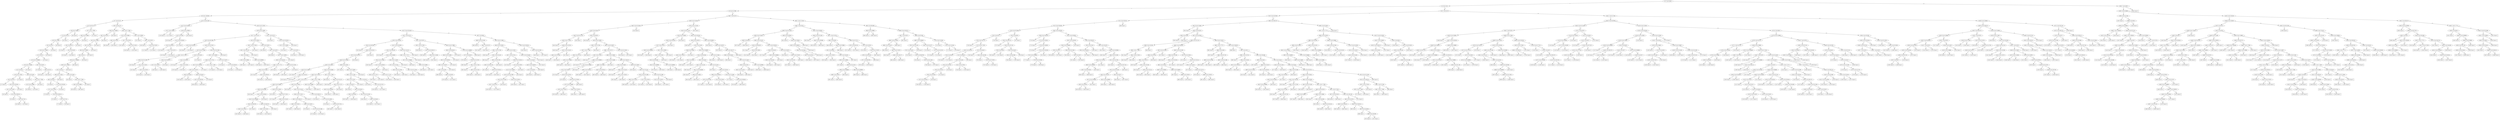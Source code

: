 digraph 1 {
    node [shape=ellipse]
    node [shape=ellipse]
    "(0) 7 Cut=0.0625" -> "(1) 4 Cut=118.2" [label="<"]
    node [shape=ellipse]
    "(0) 7 Cut=0.0625" -> "(1394) 7 Cut=0.0875" [label=">="]
    node [shape=ellipse]
    "(1) 4 Cut=118.2" -> "(2) 6 Cut=3.47969" [label="<"]
    node [shape=ellipse]
    "(1) 4 Cut=118.2" -> "(719) 7 Cut=0.0175" [label=">="]
    node [shape=ellipse]
    "(2) 6 Cut=3.47969" -> "(3) 6 Cut=1.962559" [label="<"]
    node [shape=ellipse]
    "(2) 6 Cut=3.47969" -> "(438) 7 Cut=0.0175" [label=">="]
    node [shape=ellipse]
    "(3) 6 Cut=1.962559" -> "(4) 7 Cut=0.0175" [label="<"]
    node [shape=ellipse]
    "(3) 6 Cut=1.962559" -> "(113) 4 Cut=43.196" [label=">="]
    node [shape=ellipse]
    "(4) 7 Cut=0.0175" -> "(5) 3 Cut=50.175" [label="<"]
    node [shape=ellipse]
    "(4) 7 Cut=0.0175" -> "(58) 3 Cut=50.175" [label=">="]
    node [shape=ellipse]
    "(5) 3 Cut=50.175" -> "(6) 6 Cut=1.80493" [label="<"]
    node [shape=ellipse]
    "(5) 3 Cut=50.175" -> "(47) 1 Cut=1.77085" [label=">="]
    node [shape=ellipse]
    "(6) 6 Cut=1.80493" -> "(7) 3 Cut=26.575" [label="<"]
    node [shape=box]
    "(6) 6 Cut=1.80493" -> "(46) Class=0 " [label=">="]
    node [shape=ellipse]
    "(7) 3 Cut=26.575" -> "(8) 6 Cut=1.6643" [label="<"]
    node [shape=box]
    "(7) 3 Cut=26.575" -> "(45) Class=1 " [label=">="]
    node [shape=ellipse]
    "(8) 6 Cut=1.6643" -> "(9) 3 Cut=16.5" [label="<"]
    node [shape=box]
    "(8) 6 Cut=1.6643" -> "(44) Class=0 " [label=">="]
    node [shape=ellipse]
    "(9) 3 Cut=16.5" -> "(10) 6 Cut=1.50855" [label="<"]
    node [shape=box]
    "(9) 3 Cut=16.5" -> "(43) Class=1 " [label=">="]
    node [shape=ellipse]
    "(10) 6 Cut=1.50855" -> "(11) 3 Cut=12" [label="<"]
    node [shape=box]
    "(10) 6 Cut=1.50855" -> "(42) Class=0 " [label=">="]
    node [shape=ellipse]
    "(11) 3 Cut=12" -> "(12) 6 Cut=1.393689" [label="<"]
    node [shape=box]
    "(11) 3 Cut=12" -> "(41) Class=1 " [label=">="]
    node [shape=ellipse]
    "(12) 6 Cut=1.393689" -> "(13) 6 Cut=1.35366" [label="<"]
    node [shape=ellipse]
    "(12) 6 Cut=1.393689" -> "(36) 7 Cut=0.0075" [label=">="]
    node [shape=ellipse]
    "(13) 6 Cut=1.35366" -> "(14) 3 Cut=8.75" [label="<"]
    node [shape=box]
    "(13) 6 Cut=1.35366" -> "(35) Class=1 " [label=">="]
    node [shape=ellipse]
    "(14) 3 Cut=8.75" -> "(15) 6 Cut=1.24021" [label="<"]
    node [shape=ellipse]
    "(14) 3 Cut=8.75" -> "(28) 0 Cut=2e-06" [label=">="]
    node [shape=ellipse]
    "(15) 6 Cut=1.24021" -> "(16) 3 Cut=6.35" [label="<"]
    node [shape=box]
    "(15) 6 Cut=1.24021" -> "(27) Class=0 " [label=">="]
    node [shape=box]
    "(16) 3 Cut=6.35" -> "(17) Class=0 " [label="<"]
    node [shape=ellipse]
    "(16) 3 Cut=6.35" -> "(18) 0 Cut=0.020104" [label=">="]
    node [shape=ellipse]
    "(18) 0 Cut=0.020104" -> "(19) 1 Cut=2.0316" [label="<"]
    node [shape=box]
    "(18) 0 Cut=0.020104" -> "(26) Class=1 " [label=">="]
    node [shape=box]
    "(19) 1 Cut=2.0316" -> "(20) Class=0 " [label="<"]
    node [shape=ellipse]
    "(19) 1 Cut=2.0316" -> "(21) 0 Cut=0.000115" [label=">="]
    node [shape=box]
    "(21) 0 Cut=0.000115" -> "(22) Class=1 " [label="<"]
    node [shape=ellipse]
    "(21) 0 Cut=0.000115" -> "(23) 3 Cut=7.45" [label=">="]
    node [shape=box]
    "(23) 3 Cut=7.45" -> "(24) Class=0 " [label="<"]
    node [shape=box]
    "(23) 3 Cut=7.45" -> "(25) Class=1 " [label=">="]
    node [shape=box]
    "(28) 0 Cut=2e-06" -> "(29) Class=0 " [label="<"]
    node [shape=ellipse]
    "(28) 0 Cut=2e-06" -> "(30) 1 Cut=1.77085" [label=">="]
    node [shape=ellipse]
    "(30) 1 Cut=1.77085" -> "(31) 0 Cut=0.50882" [label="<"]
    node [shape=box]
    "(30) 1 Cut=1.77085" -> "(34) Class=1 " [label=">="]
    node [shape=box]
    "(31) 0 Cut=0.50882" -> "(32) Class=0 " [label="<"]
    node [shape=box]
    "(31) 0 Cut=0.50882" -> "(33) Class=1 " [label=">="]
    node [shape=box]
    "(36) 7 Cut=0.0075" -> "(37) Class=0 " [label="<"]
    node [shape=ellipse]
    "(36) 7 Cut=0.0075" -> "(38) 3 Cut=8.75" [label=">="]
    node [shape=box]
    "(38) 3 Cut=8.75" -> "(39) Class=2 " [label="<"]
    node [shape=box]
    "(38) 3 Cut=8.75" -> "(40) Class=0 " [label=">="]
    node [shape=ellipse]
    "(47) 1 Cut=1.77085" -> "(48) 0 Cut=0.50882" [label="<"]
    node [shape=box]
    "(47) 1 Cut=1.77085" -> "(57) Class=1 " [label=">="]
    node [shape=ellipse]
    "(48) 0 Cut=0.50882" -> "(49) 3 Cut=130.05" [label="<"]
    node [shape=box]
    "(48) 0 Cut=0.50882" -> "(56) Class=1 " [label=">="]
    node [shape=ellipse]
    "(49) 3 Cut=130.05" -> "(50) 3 Cut=80.75" [label="<"]
    node [shape=box]
    "(49) 3 Cut=130.05" -> "(55) Class=1 " [label=">="]
    node [shape=box]
    "(50) 3 Cut=80.75" -> "(51) Class=0 " [label="<"]
    node [shape=ellipse]
    "(50) 3 Cut=80.75" -> "(52) 3 Cut=94.65" [label=">="]
    node [shape=box]
    "(52) 3 Cut=94.65" -> "(53) Class=1 " [label="<"]
    node [shape=box]
    "(52) 3 Cut=94.65" -> "(54) Class=0 " [label=">="]
    node [shape=ellipse]
    "(58) 3 Cut=50.175" -> "(59) 6 Cut=1.80493" [label="<"]
    node [shape=ellipse]
    "(58) 3 Cut=50.175" -> "(96) 1 Cut=1.77085" [label=">="]
    node [shape=ellipse]
    "(59) 6 Cut=1.80493" -> "(60) 3 Cut=26.575" [label="<"]
    node [shape=box]
    "(59) 6 Cut=1.80493" -> "(95) Class=0 " [label=">="]
    node [shape=ellipse]
    "(60) 3 Cut=26.575" -> "(61) 6 Cut=1.6643" [label="<"]
    node [shape=box]
    "(60) 3 Cut=26.575" -> "(94) Class=2 " [label=">="]
    node [shape=ellipse]
    "(61) 6 Cut=1.6643" -> "(62) 3 Cut=16.5" [label="<"]
    node [shape=box]
    "(61) 6 Cut=1.6643" -> "(93) Class=0 " [label=">="]
    node [shape=ellipse]
    "(62) 3 Cut=16.5" -> "(63) 6 Cut=1.50855" [label="<"]
    node [shape=box]
    "(62) 3 Cut=16.5" -> "(92) Class=2 " [label=">="]
    node [shape=ellipse]
    "(63) 6 Cut=1.50855" -> "(64) 3 Cut=12" [label="<"]
    node [shape=box]
    "(63) 6 Cut=1.50855" -> "(91) Class=0 " [label=">="]
    node [shape=ellipse]
    "(64) 3 Cut=12" -> "(65) 6 Cut=1.393689" [label="<"]
    node [shape=box]
    "(64) 3 Cut=12" -> "(90) Class=2 " [label=">="]
    node [shape=ellipse]
    "(65) 6 Cut=1.393689" -> "(66) 6 Cut=1.35366" [label="<"]
    node [shape=box]
    "(65) 6 Cut=1.393689" -> "(89) Class=0 " [label=">="]
    node [shape=ellipse]
    "(66) 6 Cut=1.35366" -> "(67) 3 Cut=8.75" [label="<"]
    node [shape=box]
    "(66) 6 Cut=1.35366" -> "(88) Class=2 " [label=">="]
    node [shape=ellipse]
    "(67) 3 Cut=8.75" -> "(68) 6 Cut=1.24021" [label="<"]
    node [shape=ellipse]
    "(67) 3 Cut=8.75" -> "(81) 0 Cut=2e-06" [label=">="]
    node [shape=ellipse]
    "(68) 6 Cut=1.24021" -> "(69) 3 Cut=6.35" [label="<"]
    node [shape=box]
    "(68) 6 Cut=1.24021" -> "(80) Class=0 " [label=">="]
    node [shape=box]
    "(69) 3 Cut=6.35" -> "(70) Class=0 " [label="<"]
    node [shape=ellipse]
    "(69) 3 Cut=6.35" -> "(71) 0 Cut=0.020104" [label=">="]
    node [shape=ellipse]
    "(71) 0 Cut=0.020104" -> "(72) 1 Cut=2.0316" [label="<"]
    node [shape=box]
    "(71) 0 Cut=0.020104" -> "(79) Class=2 " [label=">="]
    node [shape=box]
    "(72) 1 Cut=2.0316" -> "(73) Class=0 " [label="<"]
    node [shape=ellipse]
    "(72) 1 Cut=2.0316" -> "(74) 0 Cut=0.000115" [label=">="]
    node [shape=box]
    "(74) 0 Cut=0.000115" -> "(75) Class=2 " [label="<"]
    node [shape=ellipse]
    "(74) 0 Cut=0.000115" -> "(76) 3 Cut=7.45" [label=">="]
    node [shape=box]
    "(76) 3 Cut=7.45" -> "(77) Class=0 " [label="<"]
    node [shape=box]
    "(76) 3 Cut=7.45" -> "(78) Class=2 " [label=">="]
    node [shape=box]
    "(81) 0 Cut=2e-06" -> "(82) Class=0 " [label="<"]
    node [shape=ellipse]
    "(81) 0 Cut=2e-06" -> "(83) 1 Cut=1.77085" [label=">="]
    node [shape=ellipse]
    "(83) 1 Cut=1.77085" -> "(84) 0 Cut=0.50882" [label="<"]
    node [shape=box]
    "(83) 1 Cut=1.77085" -> "(87) Class=2 " [label=">="]
    node [shape=box]
    "(84) 0 Cut=0.50882" -> "(85) Class=0 " [label="<"]
    node [shape=box]
    "(84) 0 Cut=0.50882" -> "(86) Class=2 " [label=">="]
    node [shape=ellipse]
    "(96) 1 Cut=1.77085" -> "(97) 0 Cut=0.50882" [label="<"]
    node [shape=ellipse]
    "(96) 1 Cut=1.77085" -> "(106) 1 Cut=2.28556" [label=">="]
    node [shape=ellipse]
    "(97) 0 Cut=0.50882" -> "(98) 3 Cut=130.05" [label="<"]
    node [shape=ellipse]
    "(97) 0 Cut=0.50882" -> "(101) 7 Cut=0.0375" [label=">="]
    node [shape=box]
    "(98) 3 Cut=130.05" -> "(99) Class=0 " [label="<"]
    node [shape=box]
    "(98) 3 Cut=130.05" -> "(100) Class=2 " [label=">="]
    node [shape=box]
    "(101) 7 Cut=0.0375" -> "(102) Class=2 " [label="<"]
    node [shape=ellipse]
    "(101) 7 Cut=0.0375" -> "(103) 3 Cut=110.95" [label=">="]
    node [shape=box]
    "(103) 3 Cut=110.95" -> "(104) Class=2 " [label="<"]
    node [shape=box]
    "(103) 3 Cut=110.95" -> "(105) Class=1 " [label=">="]
    node [shape=box]
    "(106) 1 Cut=2.28556" -> "(107) Class=2 " [label="<"]
    node [shape=ellipse]
    "(106) 1 Cut=2.28556" -> "(108) 7 Cut=0.0375" [label=">="]
    node [shape=box]
    "(108) 7 Cut=0.0375" -> "(109) Class=2 " [label="<"]
    node [shape=ellipse]
    "(108) 7 Cut=0.0375" -> "(110) 3 Cut=130.05" [label=">="]
    node [shape=box]
    "(110) 3 Cut=130.05" -> "(111) Class=2 " [label="<"]
    node [shape=box]
    "(110) 3 Cut=130.05" -> "(112) Class=1 " [label=">="]
    node [shape=ellipse]
    "(113) 4 Cut=43.196" -> "(114) 5 Cut=0.030591" [label="<"]
    node [shape=ellipse]
    "(113) 4 Cut=43.196" -> "(129) 6 Cut=2.29787" [label=">="]
    node [shape=ellipse]
    "(114) 5 Cut=0.030591" -> "(115) 1 Cut=2.28556" [label="<"]
    node [shape=ellipse]
    "(114) 5 Cut=0.030591" -> "(118) 6 Cut=2.00593" [label=">="]
    node [shape=box]
    "(115) 1 Cut=2.28556" -> "(116) Class=0 " [label="<"]
    node [shape=box]
    "(115) 1 Cut=2.28556" -> "(117) Class=1 " [label=">="]
    node [shape=ellipse]
    "(118) 6 Cut=2.00593" -> "(119) 3 Cut=58.8" [label="<"]
    node [shape=box]
    "(118) 6 Cut=2.00593" -> "(128) Class=0 " [label=">="]
    node [shape=box]
    "(119) 3 Cut=58.8" -> "(120) Class=0 " [label="<"]
    node [shape=ellipse]
    "(119) 3 Cut=58.8" -> "(121) 0 Cut=0.000203" [label=">="]
    node [shape=ellipse]
    "(121) 0 Cut=0.000203" -> "(122) 0 Cut=9e-05" [label="<"]
    node [shape=box]
    "(121) 0 Cut=0.000203" -> "(127) Class=0 " [label=">="]
    node [shape=box]
    "(122) 0 Cut=9e-05" -> "(123) Class=0 " [label="<"]
    node [shape=ellipse]
    "(122) 0 Cut=9e-05" -> "(124) 7 Cut=0.0175" [label=">="]
    node [shape=box]
    "(124) 7 Cut=0.0175" -> "(125) Class=1 " [label="<"]
    node [shape=box]
    "(124) 7 Cut=0.0175" -> "(126) Class=2 " [label=">="]
    node [shape=ellipse]
    "(129) 6 Cut=2.29787" -> "(130) 6 Cut=2.24891" [label="<"]
    node [shape=ellipse]
    "(129) 6 Cut=2.29787" -> "(221) 5 Cut=0.024148" [label=">="]
    node [shape=ellipse]
    "(130) 6 Cut=2.24891" -> "(131) 7 Cut=0.0175" [label="<"]
    node [shape=ellipse]
    "(130) 6 Cut=2.24891" -> "(212) 7 Cut=0.0175" [label=">="]
    node [shape=ellipse]
    "(131) 7 Cut=0.0175" -> "(132) 4 Cut=46.1684" [label="<"]
    node [shape=ellipse]
    "(131) 7 Cut=0.0175" -> "(181) 6 Cut=2.06314" [label=">="]
    node [shape=ellipse]
    "(132) 4 Cut=46.1684" -> "(133) 0 Cut=0.020104" [label="<"]
    node [shape=ellipse]
    "(132) 4 Cut=46.1684" -> "(136) 3 Cut=152.425" [label=">="]
    node [shape=box]
    "(133) 0 Cut=0.020104" -> "(134) Class=1 " [label="<"]
    node [shape=box]
    "(133) 0 Cut=0.020104" -> "(135) Class=0 " [label=">="]
    node [shape=ellipse]
    "(136) 3 Cut=152.425" -> "(137) 6 Cut=2.13463" [label="<"]
    node [shape=ellipse]
    "(136) 3 Cut=152.425" -> "(158) 0 Cut=0.511283" [label=">="]
    node [shape=ellipse]
    "(137) 6 Cut=2.13463" -> "(138) 1 Cut=2.27106" [label="<"]
    node [shape=ellipse]
    "(137) 6 Cut=2.13463" -> "(151) 0 Cut=2e-06" [label=">="]
    node [shape=ellipse]
    "(138) 1 Cut=2.27106" -> "(139) 0 Cut=0.511283" [label="<"]
    node [shape=ellipse]
    "(138) 1 Cut=2.27106" -> "(146) 0 Cut=0.000115" [label=">="]
    node [shape=box]
    "(139) 0 Cut=0.511283" -> "(140) Class=0 " [label="<"]
    node [shape=ellipse]
    "(139) 0 Cut=0.511283" -> "(141) 3 Cut=110.95" [label=">="]
    node [shape=box]
    "(141) 3 Cut=110.95" -> "(142) Class=1 " [label="<"]
    node [shape=ellipse]
    "(141) 3 Cut=110.95" -> "(143) 3 Cut=130.05" [label=">="]
    node [shape=box]
    "(143) 3 Cut=130.05" -> "(144) Class=0 " [label="<"]
    node [shape=box]
    "(143) 3 Cut=130.05" -> "(145) Class=1 " [label=">="]
    node [shape=ellipse]
    "(146) 0 Cut=0.000115" -> "(147) 3 Cut=110.95" [label="<"]
    node [shape=box]
    "(146) 0 Cut=0.000115" -> "(150) Class=1 " [label=">="]
    node [shape=box]
    "(147) 3 Cut=110.95" -> "(148) Class=1 " [label="<"]
    node [shape=box]
    "(147) 3 Cut=110.95" -> "(149) Class=0 " [label=">="]
    node [shape=ellipse]
    "(151) 0 Cut=2e-06" -> "(152) 3 Cut=94.65" [label="<"]
    node [shape=box]
    "(151) 0 Cut=2e-06" -> "(157) Class=0 " [label=">="]
    node [shape=box]
    "(152) 3 Cut=94.65" -> "(153) Class=1 " [label="<"]
    node [shape=ellipse]
    "(152) 3 Cut=94.65" -> "(154) 3 Cut=130.05" [label=">="]
    node [shape=box]
    "(154) 3 Cut=130.05" -> "(155) Class=0 " [label="<"]
    node [shape=box]
    "(154) 3 Cut=130.05" -> "(156) Class=1 " [label=">="]
    node [shape=ellipse]
    "(158) 0 Cut=0.511283" -> "(159) 1 Cut=2.28556" [label="<"]
    node [shape=box]
    "(158) 0 Cut=0.511283" -> "(180) Class=0 " [label=">="]
    node [shape=ellipse]
    "(159) 1 Cut=2.28556" -> "(160) 6 Cut=2.17701" [label="<"]
    node [shape=ellipse]
    "(159) 1 Cut=2.28556" -> "(175) 3 Cut=178.675" [label=">="]
    node [shape=ellipse]
    "(160) 6 Cut=2.17701" -> "(161) 0 Cut=0.000203" [label="<"]
    node [shape=ellipse]
    "(160) 6 Cut=2.17701" -> "(172) 1 Cut=1.77085" [label=">="]
    node [shape=ellipse]
    "(161) 0 Cut=0.000203" -> "(162) 3 Cut=178.675" [label="<"]
    node [shape=box]
    "(161) 0 Cut=0.000203" -> "(171) Class=1 " [label=">="]
    node [shape=ellipse]
    "(162) 3 Cut=178.675" -> "(163) 0 Cut=9e-05" [label="<"]
    node [shape=ellipse]
    "(162) 3 Cut=178.675" -> "(166) 0 Cut=9e-05" [label=">="]
    node [shape=box]
    "(163) 0 Cut=9e-05" -> "(164) Class=0 " [label="<"]
    node [shape=box]
    "(163) 0 Cut=9e-05" -> "(165) Class=1 " [label=">="]
    node [shape=ellipse]
    "(166) 0 Cut=9e-05" -> "(167) 3 Cut=209.425" [label="<"]
    node [shape=box]
    "(166) 0 Cut=9e-05" -> "(170) Class=0 " [label=">="]
    node [shape=box]
    "(167) 3 Cut=209.425" -> "(168) Class=0 " [label="<"]
    node [shape=box]
    "(167) 3 Cut=209.425" -> "(169) Class=1 " [label=">="]
    node [shape=box]
    "(172) 1 Cut=1.77085" -> "(173) Class=0 " [label="<"]
    node [shape=box]
    "(172) 1 Cut=1.77085" -> "(174) Class=1 " [label=">="]
    node [shape=box]
    "(175) 3 Cut=178.675" -> "(176) Class=0 " [label="<"]
    node [shape=ellipse]
    "(175) 3 Cut=178.675" -> "(177) 3 Cut=209.425" [label=">="]
    node [shape=box]
    "(177) 3 Cut=209.425" -> "(178) Class=1 " [label="<"]
    node [shape=box]
    "(177) 3 Cut=209.425" -> "(179) Class=0 " [label=">="]
    node [shape=ellipse]
    "(181) 6 Cut=2.06314" -> "(182) 1 Cut=2.27106" [label="<"]
    node [shape=ellipse]
    "(181) 6 Cut=2.06314" -> "(193) 3 Cut=130.05" [label=">="]
    node [shape=ellipse]
    "(182) 1 Cut=2.27106" -> "(183) 1 Cut=2.01724" [label="<"]
    node [shape=box]
    "(182) 1 Cut=2.27106" -> "(192) Class=2 " [label=">="]
    node [shape=ellipse]
    "(183) 1 Cut=2.01724" -> "(184) 3 Cut=94.65" [label="<"]
    node [shape=box]
    "(183) 1 Cut=2.01724" -> "(191) Class=0 " [label=">="]
    node [shape=ellipse]
    "(184) 3 Cut=94.65" -> "(185) 0 Cut=0.50882" [label="<"]
    node [shape=ellipse]
    "(184) 3 Cut=94.65" -> "(188) 0 Cut=0.008909" [label=">="]
    node [shape=box]
    "(185) 0 Cut=0.50882" -> "(186) Class=2 " [label="<"]
    node [shape=box]
    "(185) 0 Cut=0.50882" -> "(187) Class=0 " [label=">="]
    node [shape=box]
    "(188) 0 Cut=0.008909" -> "(189) Class=0 " [label="<"]
    node [shape=box]
    "(188) 0 Cut=0.008909" -> "(190) Class=2 " [label=">="]
    node [shape=box]
    "(193) 3 Cut=130.05" -> "(194) Class=0 " [label="<"]
    node [shape=ellipse]
    "(193) 3 Cut=130.05" -> "(195) 7 Cut=0.0375" [label=">="]
    node [shape=box]
    "(195) 7 Cut=0.0375" -> "(196) Class=0 " [label="<"]
    node [shape=ellipse]
    "(195) 7 Cut=0.0375" -> "(197) 1 Cut=2.28556" [label=">="]
    node [shape=ellipse]
    "(197) 1 Cut=2.28556" -> "(198) 0 Cut=0.020104" [label="<"]
    node [shape=box]
    "(197) 1 Cut=2.28556" -> "(211) Class=0 " [label=">="]
    node [shape=ellipse]
    "(198) 0 Cut=0.020104" -> "(199) 1 Cut=1.77771" [label="<"]
    node [shape=ellipse]
    "(198) 0 Cut=0.020104" -> "(206) 0 Cut=0.511283" [label=">="]
    node [shape=ellipse]
    "(199) 1 Cut=1.77771" -> "(200) 3 Cut=152.425" [label="<"]
    node [shape=box]
    "(199) 1 Cut=1.77771" -> "(205) Class=2 " [label=">="]
    node [shape=box]
    "(200) 3 Cut=152.425" -> "(201) Class=0 " [label="<"]
    node [shape=ellipse]
    "(200) 3 Cut=152.425" -> "(202) 3 Cut=209.425" [label=">="]
    node [shape=box]
    "(202) 3 Cut=209.425" -> "(203) Class=2 " [label="<"]
    node [shape=box]
    "(202) 3 Cut=209.425" -> "(204) Class=0 " [label=">="]
    node [shape=ellipse]
    "(206) 0 Cut=0.511283" -> "(207) 4 Cut=84.8428" [label="<"]
    node [shape=box]
    "(206) 0 Cut=0.511283" -> "(210) Class=0 " [label=">="]
    node [shape=box]
    "(207) 4 Cut=84.8428" -> "(208) Class=0 " [label="<"]
    node [shape=box]
    "(207) 4 Cut=84.8428" -> "(209) Class=1 " [label=">="]
    node [shape=box]
    "(212) 7 Cut=0.0175" -> "(213) Class=1 " [label="<"]
    node [shape=ellipse]
    "(212) 7 Cut=0.0175" -> "(214) 0 Cut=0.020104" [label=">="]
    node [shape=ellipse]
    "(214) 0 Cut=0.020104" -> "(215) 1 Cut=2.28556" [label="<"]
    node [shape=box]
    "(214) 0 Cut=0.020104" -> "(220) Class=1 " [label=">="]
    node [shape=box]
    "(215) 1 Cut=2.28556" -> "(216) Class=2 " [label="<"]
    node [shape=ellipse]
    "(215) 1 Cut=2.28556" -> "(217) 7 Cut=0.0375" [label=">="]
    node [shape=box]
    "(217) 7 Cut=0.0375" -> "(218) Class=2 " [label="<"]
    node [shape=box]
    "(217) 7 Cut=0.0375" -> "(219) Class=1 " [label=">="]
    node [shape=ellipse]
    "(221) 5 Cut=0.024148" -> "(222) 7 Cut=0.0175" [label="<"]
    node [shape=ellipse]
    "(221) 5 Cut=0.024148" -> "(387) 3 Cut=68.9" [label=">="]
    node [shape=ellipse]
    "(222) 7 Cut=0.0175" -> "(223) 4 Cut=100.691" [label="<"]
    node [shape=ellipse]
    "(222) 7 Cut=0.0175" -> "(354) 7 Cut=0.0375" [label=">="]
    node [shape=ellipse]
    "(223) 4 Cut=100.691" -> "(224) 4 Cut=49.0541" [label="<"]
    node [shape=ellipse]
    "(223) 4 Cut=100.691" -> "(321) 5 Cut=0.020209" [label=">="]
    node [shape=box]
    "(224) 4 Cut=49.0541" -> "(225) Class=0 " [label="<"]
    node [shape=ellipse]
    "(224) 4 Cut=49.0541" -> "(226) 4 Cut=100.321" [label=">="]
    node [shape=ellipse]
    "(226) 4 Cut=100.321" -> "(227) 5 Cut=0.023574" [label="<"]
    node [shape=box]
    "(226) 4 Cut=100.321" -> "(320) Class=0 " [label=">="]
    node [shape=ellipse]
    "(227) 5 Cut=0.023574" -> "(228) 6 Cut=3.42049" [label="<"]
    node [shape=box]
    "(227) 5 Cut=0.023574" -> "(319) Class=0 " [label=">="]
    node [shape=ellipse]
    "(228) 6 Cut=3.42049" -> "(229) 0 Cut=2e-06" [label="<"]
    node [shape=ellipse]
    "(228) 6 Cut=3.42049" -> "(296) 6 Cut=3.4342" [label=">="]
    node [shape=ellipse]
    "(229) 0 Cut=2e-06" -> "(230) 6 Cut=3.3956" [label="<"]
    node [shape=ellipse]
    "(229) 0 Cut=2e-06" -> "(235) 5 Cut=0.020893" [label=">="]
    node [shape=box]
    "(230) 6 Cut=3.3956" -> "(231) Class=0 " [label="<"]
    node [shape=ellipse]
    "(230) 6 Cut=3.3956" -> "(232) 3 Cut=103.45" [label=">="]
    node [shape=box]
    "(232) 3 Cut=103.45" -> "(233) Class=0 " [label="<"]
    node [shape=box]
    "(232) 3 Cut=103.45" -> "(234) Class=1 " [label=">="]
    node [shape=ellipse]
    "(235) 5 Cut=0.020893" -> "(236) 3 Cut=178.675" [label="<"]
    node [shape=ellipse]
    "(235) 5 Cut=0.020893" -> "(287) 1 Cut=1.77085" [label=">="]
    node [shape=ellipse]
    "(236) 3 Cut=178.675" -> "(237) 1 Cut=2.01717" [label="<"]
    node [shape=ellipse]
    "(236) 3 Cut=178.675" -> "(282) 1 Cut=1.77085" [label=">="]
    node [shape=ellipse]
    "(237) 1 Cut=2.01717" -> "(238) 0 Cut=0.50882" [label="<"]
    node [shape=ellipse]
    "(237) 1 Cut=2.01717" -> "(261) 6 Cut=3.25613" [label=">="]
    node [shape=ellipse]
    "(238) 0 Cut=0.50882" -> "(239) 4 Cut=65.6566" [label="<"]
    node [shape=ellipse]
    "(238) 0 Cut=0.50882" -> "(254) 6 Cut=3.25613" [label=">="]
    node [shape=box]
    "(239) 4 Cut=65.6566" -> "(240) Class=1 " [label="<"]
    node [shape=ellipse]
    "(239) 4 Cut=65.6566" -> "(241) 5 Cut=0.020224" [label=">="]
    node [shape=ellipse]
    "(241) 5 Cut=0.020224" -> "(242) 0 Cut=0.008909" [label="<"]
    node [shape=box]
    "(241) 5 Cut=0.020224" -> "(253) Class=0 " [label=">="]
    node [shape=ellipse]
    "(242) 0 Cut=0.008909" -> "(243) 4 Cut=86.578" [label="<"]
    node [shape=ellipse]
    "(242) 0 Cut=0.008909" -> "(248) 4 Cut=86.578" [label=">="]
    node [shape=ellipse]
    "(243) 4 Cut=86.578" -> "(244) 3 Cut=130.05" [label="<"]
    node [shape=box]
    "(243) 4 Cut=86.578" -> "(247) Class=0 " [label=">="]
    node [shape=box]
    "(244) 3 Cut=130.05" -> "(245) Class=0 " [label="<"]
    node [shape=box]
    "(244) 3 Cut=130.05" -> "(246) Class=1 " [label=">="]
    node [shape=ellipse]
    "(248) 4 Cut=86.578" -> "(249) 3 Cut=130.05" [label="<"]
    node [shape=box]
    "(248) 4 Cut=86.578" -> "(252) Class=1 " [label=">="]
    node [shape=box]
    "(249) 3 Cut=130.05" -> "(250) Class=1 " [label="<"]
    node [shape=box]
    "(249) 3 Cut=130.05" -> "(251) Class=0 " [label=">="]
    node [shape=box]
    "(254) 6 Cut=3.25613" -> "(255) Class=1 " [label="<"]
    node [shape=ellipse]
    "(254) 6 Cut=3.25613" -> "(256) 4 Cut=75.1021" [label=">="]
    node [shape=box]
    "(256) 4 Cut=75.1021" -> "(257) Class=0 " [label="<"]
    node [shape=ellipse]
    "(256) 4 Cut=75.1021" -> "(258) 3 Cut=152.425" [label=">="]
    node [shape=box]
    "(258) 3 Cut=152.425" -> "(259) Class=1 " [label="<"]
    node [shape=box]
    "(258) 3 Cut=152.425" -> "(260) Class=0 " [label=">="]
    node [shape=box]
    "(261) 6 Cut=3.25613" -> "(262) Class=0 " [label="<"]
    node [shape=ellipse]
    "(261) 6 Cut=3.25613" -> "(263) 3 Cut=152.425" [label=">="]
    node [shape=ellipse]
    "(263) 3 Cut=152.425" -> "(264) 4 Cut=75.1021" [label="<"]
    node [shape=ellipse]
    "(263) 3 Cut=152.425" -> "(275) 0 Cut=0.000115" [label=">="]
    node [shape=ellipse]
    "(264) 4 Cut=75.1021" -> "(265) 0 Cut=0.000115" [label="<"]
    node [shape=box]
    "(264) 4 Cut=75.1021" -> "(274) Class=0 " [label=">="]
    node [shape=ellipse]
    "(265) 0 Cut=0.000115" -> "(266) 3 Cut=130.05" [label="<"]
    node [shape=ellipse]
    "(265) 0 Cut=0.000115" -> "(269) 3 Cut=130.05" [label=">="]
    node [shape=box]
    "(266) 3 Cut=130.05" -> "(267) Class=1 " [label="<"]
    node [shape=box]
    "(266) 3 Cut=130.05" -> "(268) Class=0 " [label=">="]
    node [shape=box]
    "(269) 3 Cut=130.05" -> "(270) Class=0 " [label="<"]
    node [shape=ellipse]
    "(269) 3 Cut=130.05" -> "(271) 0 Cut=0.011398" [label=">="]
    node [shape=box]
    "(271) 0 Cut=0.011398" -> "(272) Class=0 " [label="<"]
    node [shape=box]
    "(271) 0 Cut=0.011398" -> "(273) Class=1 " [label=">="]
    node [shape=box]
    "(275) 0 Cut=0.000115" -> "(276) Class=0 " [label="<"]
    node [shape=ellipse]
    "(275) 0 Cut=0.000115" -> "(277) 0 Cut=0.011398" [label=">="]
    node [shape=box]
    "(277) 0 Cut=0.011398" -> "(278) Class=1 " [label="<"]
    node [shape=ellipse]
    "(277) 0 Cut=0.011398" -> "(279) 4 Cut=87.0701" [label=">="]
    node [shape=box]
    "(279) 4 Cut=87.0701" -> "(280) Class=1 " [label="<"]
    node [shape=box]
    "(279) 4 Cut=87.0701" -> "(281) Class=0 " [label=">="]
    node [shape=ellipse]
    "(282) 1 Cut=1.77085" -> "(283) 0 Cut=0.50882" [label="<"]
    node [shape=box]
    "(282) 1 Cut=1.77085" -> "(286) Class=0 " [label=">="]
    node [shape=box]
    "(283) 0 Cut=0.50882" -> "(284) Class=1 " [label="<"]
    node [shape=box]
    "(283) 0 Cut=0.50882" -> "(285) Class=0 " [label=">="]
    node [shape=box]
    "(287) 1 Cut=1.77085" -> "(288) Class=0 " [label="<"]
    node [shape=ellipse]
    "(287) 1 Cut=1.77085" -> "(289) 5 Cut=0.021107" [label=">="]
    node [shape=box]
    "(289) 5 Cut=0.021107" -> "(290) Class=0 " [label="<"]
    node [shape=ellipse]
    "(289) 5 Cut=0.021107" -> "(291) 3 Cut=113.75" [label=">="]
    node [shape=ellipse]
    "(291) 3 Cut=113.75" -> "(292) 0 Cut=0.000203" [label="<"]
    node [shape=box]
    "(291) 3 Cut=113.75" -> "(295) Class=0 " [label=">="]
    node [shape=box]
    "(292) 0 Cut=0.000203" -> "(293) Class=0 " [label="<"]
    node [shape=box]
    "(292) 0 Cut=0.000203" -> "(294) Class=1 " [label=">="]
    node [shape=box]
    "(296) 6 Cut=3.4342" -> "(297) Class=0 " [label="<"]
    node [shape=ellipse]
    "(296) 6 Cut=3.4342" -> "(298) 1 Cut=2.28556" [label=">="]
    node [shape=ellipse]
    "(298) 1 Cut=2.28556" -> "(299) 1 Cut=2.27106" [label="<"]
    node [shape=box]
    "(298) 1 Cut=2.28556" -> "(318) Class=0 " [label=">="]
    node [shape=ellipse]
    "(299) 1 Cut=2.27106" -> "(300) 3 Cut=110.95" [label="<"]
    node [shape=ellipse]
    "(299) 1 Cut=2.27106" -> "(313) 3 Cut=80.75" [label=">="]
    node [shape=ellipse]
    "(300) 3 Cut=110.95" -> "(301) 3 Cut=80.75" [label="<"]
    node [shape=box]
    "(300) 3 Cut=110.95" -> "(312) Class=0 " [label=">="]
    node [shape=box]
    "(301) 3 Cut=80.75" -> "(302) Class=0 " [label="<"]
    node [shape=ellipse]
    "(301) 3 Cut=80.75" -> "(303) 0 Cut=9e-05" [label=">="]
    node [shape=ellipse]
    "(303) 0 Cut=9e-05" -> "(304) 3 Cut=94.65" [label="<"]
    node [shape=ellipse]
    "(303) 0 Cut=9e-05" -> "(307) 0 Cut=0.511283" [label=">="]
    node [shape=box]
    "(304) 3 Cut=94.65" -> "(305) Class=1 " [label="<"]
    node [shape=box]
    "(304) 3 Cut=94.65" -> "(306) Class=0 " [label=">="]
    node [shape=box]
    "(307) 0 Cut=0.511283" -> "(308) Class=0 " [label="<"]
    node [shape=ellipse]
    "(307) 0 Cut=0.511283" -> "(309) 3 Cut=94.65" [label=">="]
    node [shape=box]
    "(309) 3 Cut=94.65" -> "(310) Class=0 " [label="<"]
    node [shape=box]
    "(309) 3 Cut=94.65" -> "(311) Class=1 " [label=">="]
    node [shape=box]
    "(313) 3 Cut=80.75" -> "(314) Class=1 " [label="<"]
    node [shape=ellipse]
    "(313) 3 Cut=80.75" -> "(315) 3 Cut=142.125" [label=">="]
    node [shape=box]
    "(315) 3 Cut=142.125" -> "(316) Class=0 " [label="<"]
    node [shape=box]
    "(315) 3 Cut=142.125" -> "(317) Class=1 " [label=">="]
    node [shape=ellipse]
    "(321) 5 Cut=0.020209" -> "(322) 3 Cut=209.425" [label="<"]
    node [shape=ellipse]
    "(321) 5 Cut=0.020209" -> "(345) 4 Cut=116.152" [label=">="]
    node [shape=box]
    "(322) 3 Cut=209.425" -> "(323) Class=0 " [label="<"]
    node [shape=ellipse]
    "(322) 3 Cut=209.425" -> "(324) 0 Cut=0.008935" [label=">="]
    node [shape=ellipse]
    "(324) 0 Cut=0.008935" -> "(325) 4 Cut=116.862" [label="<"]
    node [shape=ellipse]
    "(324) 0 Cut=0.008935" -> "(336) 4 Cut=116.862" [label=">="]
    node [shape=box]
    "(325) 4 Cut=116.862" -> "(326) Class=0 " [label="<"]
    node [shape=ellipse]
    "(325) 4 Cut=116.862" -> "(327) 0 Cut=0.000203" [label=">="]
    node [shape=ellipse]
    "(327) 0 Cut=0.000203" -> "(328) 0 Cut=9e-05" [label="<"]
    node [shape=box]
    "(327) 0 Cut=0.000203" -> "(335) Class=1 " [label=">="]
    node [shape=ellipse]
    "(328) 0 Cut=9e-05" -> "(329) 4 Cut=117.215" [label="<"]
    node [shape=ellipse]
    "(328) 0 Cut=9e-05" -> "(332) 4 Cut=117.215" [label=">="]
    node [shape=box]
    "(329) 4 Cut=117.215" -> "(330) Class=1 " [label="<"]
    node [shape=box]
    "(329) 4 Cut=117.215" -> "(331) Class=0 " [label=">="]
    node [shape=box]
    "(332) 4 Cut=117.215" -> "(333) Class=0 " [label="<"]
    node [shape=box]
    "(332) 4 Cut=117.215" -> "(334) Class=1 " [label=">="]
    node [shape=ellipse]
    "(336) 4 Cut=116.862" -> "(337) 4 Cut=116.576" [label="<"]
    node [shape=box]
    "(336) 4 Cut=116.862" -> "(344) Class=0 " [label=">="]
    node [shape=ellipse]
    "(337) 4 Cut=116.576" -> "(338) 0 Cut=0.511283" [label="<"]
    node [shape=ellipse]
    "(337) 4 Cut=116.576" -> "(341) 0 Cut=0.511283" [label=">="]
    node [shape=box]
    "(338) 0 Cut=0.511283" -> "(339) Class=0 " [label="<"]
    node [shape=box]
    "(338) 0 Cut=0.511283" -> "(340) Class=1 " [label=">="]
    node [shape=box]
    "(341) 0 Cut=0.511283" -> "(342) Class=1 " [label="<"]
    node [shape=box]
    "(341) 0 Cut=0.511283" -> "(343) Class=0 " [label=">="]
    node [shape=ellipse]
    "(345) 4 Cut=116.152" -> "(346) 1 Cut=1.77771" [label="<"]
    node [shape=box]
    "(345) 4 Cut=116.152" -> "(353) Class=0 " [label=">="]
    node [shape=ellipse]
    "(346) 1 Cut=1.77771" -> "(347) 0 Cut=0.008909" [label="<"]
    node [shape=box]
    "(346) 1 Cut=1.77771" -> "(352) Class=0 " [label=">="]
    node [shape=box]
    "(347) 0 Cut=0.008909" -> "(348) Class=1 " [label="<"]
    node [shape=ellipse]
    "(347) 0 Cut=0.008909" -> "(349) 0 Cut=0.50882" [label=">="]
    node [shape=box]
    "(349) 0 Cut=0.50882" -> "(350) Class=0 " [label="<"]
    node [shape=box]
    "(349) 0 Cut=0.50882" -> "(351) Class=1 " [label=">="]
    node [shape=ellipse]
    "(354) 7 Cut=0.0375" -> "(355) 1 Cut=2.27106" [label="<"]
    node [shape=ellipse]
    "(354) 7 Cut=0.0375" -> "(362) 6 Cut=3.27966" [label=">="]
    node [shape=box]
    "(355) 1 Cut=2.27106" -> "(356) Class=0 " [label="<"]
    node [shape=ellipse]
    "(355) 1 Cut=2.27106" -> "(357) 0 Cut=0.000115" [label=">="]
    node [shape=box]
    "(357) 0 Cut=0.000115" -> "(358) Class=0 " [label="<"]
    node [shape=ellipse]
    "(357) 0 Cut=0.000115" -> "(359) 4 Cut=116.862" [label=">="]
    node [shape=box]
    "(359) 4 Cut=116.862" -> "(360) Class=0 " [label="<"]
    node [shape=box]
    "(359) 4 Cut=116.862" -> "(361) Class=2 " [label=">="]
    node [shape=ellipse]
    "(362) 6 Cut=3.27966" -> "(363) 3 Cut=209.425" [label="<"]
    node [shape=ellipse]
    "(362) 6 Cut=3.27966" -> "(376) 6 Cut=3.406889" [label=">="]
    node [shape=ellipse]
    "(363) 3 Cut=209.425" -> "(364) 6 Cut=3.22994" [label="<"]
    node [shape=box]
    "(363) 3 Cut=209.425" -> "(375) Class=0 " [label=">="]
    node [shape=ellipse]
    "(364) 6 Cut=3.22994" -> "(365) 0 Cut=0.000203" [label="<"]
    node [shape=box]
    "(364) 6 Cut=3.22994" -> "(374) Class=0 " [label=">="]
    node [shape=ellipse]
    "(365) 0 Cut=0.000203" -> "(366) 3 Cut=178.675" [label="<"]
    node [shape=box]
    "(365) 0 Cut=0.000203" -> "(373) Class=0 " [label=">="]
    node [shape=ellipse]
    "(366) 3 Cut=178.675" -> "(367) 0 Cut=2e-06" [label="<"]
    node [shape=box]
    "(366) 3 Cut=178.675" -> "(372) Class=0 " [label=">="]
    node [shape=box]
    "(367) 0 Cut=2e-06" -> "(368) Class=0 " [label="<"]
    node [shape=ellipse]
    "(367) 0 Cut=2e-06" -> "(369) 0 Cut=9e-05" [label=">="]
    node [shape=box]
    "(369) 0 Cut=9e-05" -> "(370) Class=0 " [label="<"]
    node [shape=box]
    "(369) 0 Cut=9e-05" -> "(371) Class=1 " [label=">="]
    node [shape=ellipse]
    "(376) 6 Cut=3.406889" -> "(377) 0 Cut=9e-05" [label="<"]
    node [shape=box]
    "(376) 6 Cut=3.406889" -> "(386) Class=0 " [label=">="]
    node [shape=box]
    "(377) 0 Cut=9e-05" -> "(378) Class=0 " [label="<"]
    node [shape=ellipse]
    "(377) 0 Cut=9e-05" -> "(379) 6 Cut=3.33755" [label=">="]
    node [shape=box]
    "(379) 6 Cut=3.33755" -> "(380) Class=0 " [label="<"]
    node [shape=ellipse]
    "(379) 6 Cut=3.33755" -> "(381) 1 Cut=2.27106" [label=">="]
    node [shape=box]
    "(381) 1 Cut=2.27106" -> "(382) Class=0 " [label="<"]
    node [shape=ellipse]
    "(381) 1 Cut=2.27106" -> "(383) 3 Cut=152.425" [label=">="]
    node [shape=box]
    "(383) 3 Cut=152.425" -> "(384) Class=0 " [label="<"]
    node [shape=box]
    "(383) 3 Cut=152.425" -> "(385) Class=2 " [label=">="]
    node [shape=ellipse]
    "(387) 3 Cut=68.9" -> "(388) 0 Cut=0.511283" [label="<"]
    node [shape=ellipse]
    "(387) 3 Cut=68.9" -> "(393) 4 Cut=115.866" [label=">="]
    node [shape=box]
    "(388) 0 Cut=0.511283" -> "(389) Class=0 " [label="<"]
    node [shape=ellipse]
    "(388) 0 Cut=0.511283" -> "(390) 7 Cut=0.0175" [label=">="]
    node [shape=box]
    "(390) 7 Cut=0.0175" -> "(391) Class=1 " [label="<"]
    node [shape=box]
    "(390) 7 Cut=0.0175" -> "(392) Class=2 " [label=">="]
    node [shape=ellipse]
    "(393) 4 Cut=115.866" -> "(394) 6 Cut=3.02304" [label="<"]
    node [shape=ellipse]
    "(393) 4 Cut=115.866" -> "(433) 0 Cut=0.020104" [label=">="]
    node [shape=ellipse]
    "(394) 6 Cut=3.02304" -> "(395) 1 Cut=2.27106" [label="<"]
    node [shape=ellipse]
    "(394) 6 Cut=3.02304" -> "(406) 6 Cut=3.10759" [label=">="]
    node [shape=box]
    "(395) 1 Cut=2.27106" -> "(396) Class=0 " [label="<"]
    node [shape=ellipse]
    "(395) 1 Cut=2.27106" -> "(397) 3 Cut=152.425" [label=">="]
    node [shape=box]
    "(397) 3 Cut=152.425" -> "(398) Class=0 " [label="<"]
    node [shape=ellipse]
    "(397) 3 Cut=152.425" -> "(399) 4 Cut=85.2552" [label=">="]
    node [shape=ellipse]
    "(399) 4 Cut=85.2552" -> "(400) 4 Cut=85.1216" [label="<"]
    node [shape=box]
    "(399) 4 Cut=85.2552" -> "(405) Class=0 " [label=">="]
    node [shape=box]
    "(400) 4 Cut=85.1216" -> "(401) Class=0 " [label="<"]
    node [shape=ellipse]
    "(400) 4 Cut=85.1216" -> "(402) 0 Cut=0.000115" [label=">="]
    node [shape=box]
    "(402) 0 Cut=0.000115" -> "(403) Class=0 " [label="<"]
    node [shape=box]
    "(402) 0 Cut=0.000115" -> "(404) Class=1 " [label=">="]
    node [shape=ellipse]
    "(406) 6 Cut=3.10759" -> "(407) 1 Cut=2.01724" [label="<"]
    node [shape=ellipse]
    "(406) 6 Cut=3.10759" -> "(424) 5 Cut=0.024528" [label=">="]
    node [shape=box]
    "(407) 1 Cut=2.01724" -> "(408) Class=0 " [label="<"]
    node [shape=ellipse]
    "(407) 1 Cut=2.01724" -> "(409) 0 Cut=0.000115" [label=">="]
    node [shape=box]
    "(409) 0 Cut=0.000115" -> "(410) Class=0 " [label="<"]
    node [shape=ellipse]
    "(409) 0 Cut=0.000115" -> "(411) 6 Cut=3.0878" [label=">="]
    node [shape=ellipse]
    "(411) 6 Cut=3.0878" -> "(412) 6 Cut=3.06492" [label="<"]
    node [shape=box]
    "(411) 6 Cut=3.0878" -> "(423) Class=1 " [label=">="]
    node [shape=ellipse]
    "(412) 6 Cut=3.06492" -> "(413) 0 Cut=0.011398" [label="<"]
    node [shape=box]
    "(412) 6 Cut=3.06492" -> "(422) Class=0 " [label=">="]
    node [shape=ellipse]
    "(413) 0 Cut=0.011398" -> "(414) 3 Cut=125.825" [label="<"]
    node [shape=ellipse]
    "(413) 0 Cut=0.011398" -> "(419) 3 Cut=125.825" [label=">="]
    node [shape=ellipse]
    "(414) 3 Cut=125.825" -> "(415) 7 Cut=0.0175" [label="<"]
    node [shape=box]
    "(414) 3 Cut=125.825" -> "(418) Class=0 " [label=">="]
    node [shape=box]
    "(415) 7 Cut=0.0175" -> "(416) Class=1 " [label="<"]
    node [shape=box]
    "(415) 7 Cut=0.0175" -> "(417) Class=2 " [label=">="]
    node [shape=box]
    "(419) 3 Cut=125.825" -> "(420) Class=0 " [label="<"]
    node [shape=box]
    "(419) 3 Cut=125.825" -> "(421) Class=1 " [label=">="]
    node [shape=ellipse]
    "(424) 5 Cut=0.024528" -> "(425) 3 Cut=94.65" [label="<"]
    node [shape=box]
    "(424) 5 Cut=0.024528" -> "(432) Class=0 " [label=">="]
    node [shape=ellipse]
    "(425) 3 Cut=94.65" -> "(426) 0 Cut=0.000203" [label="<"]
    node [shape=box]
    "(425) 3 Cut=94.65" -> "(431) Class=0 " [label=">="]
    node [shape=ellipse]
    "(426) 0 Cut=0.000203" -> "(427) 0 Cut=9e-05" [label="<"]
    node [shape=box]
    "(426) 0 Cut=0.000203" -> "(430) Class=0 " [label=">="]
    node [shape=box]
    "(427) 0 Cut=9e-05" -> "(428) Class=0 " [label="<"]
    node [shape=box]
    "(427) 0 Cut=9e-05" -> "(429) Class=1 " [label=">="]
    node [shape=box]
    "(433) 0 Cut=0.020104" -> "(434) Class=0 " [label="<"]
    node [shape=ellipse]
    "(433) 0 Cut=0.020104" -> "(435) 0 Cut=0.511283" [label=">="]
    node [shape=box]
    "(435) 0 Cut=0.511283" -> "(436) Class=1 " [label="<"]
    node [shape=box]
    "(435) 0 Cut=0.511283" -> "(437) Class=0 " [label=">="]
    node [shape=ellipse]
    "(438) 7 Cut=0.0175" -> "(439) 6 Cut=3.61028" [label="<"]
    node [shape=ellipse]
    "(438) 7 Cut=0.0175" -> "(602) 1 Cut=2.27106" [label=">="]
    node [shape=ellipse]
    "(439) 6 Cut=3.61028" -> "(440) 5 Cut=0.015816" [label="<"]
    node [shape=ellipse]
    "(439) 6 Cut=3.61028" -> "(523) 4 Cut=114.248" [label=">="]
    node [shape=ellipse]
    "(440) 5 Cut=0.015816" -> "(441) 0 Cut=2e-06" [label="<"]
    node [shape=box]
    "(440) 5 Cut=0.015816" -> "(522) Class=0 " [label=">="]
    node [shape=ellipse]
    "(441) 0 Cut=2e-06" -> "(442) 5 Cut=0.011736" [label="<"]
    node [shape=ellipse]
    "(441) 0 Cut=2e-06" -> "(453) 3 Cut=94.65" [label=">="]
    node [shape=ellipse]
    "(442) 5 Cut=0.011736" -> "(443) 4 Cut=71.5545" [label="<"]
    node [shape=box]
    "(442) 5 Cut=0.011736" -> "(452) Class=1 " [label=">="]
    node [shape=box]
    "(443) 4 Cut=71.5545" -> "(444) Class=0 " [label="<"]
    node [shape=ellipse]
    "(443) 4 Cut=71.5545" -> "(445) 6 Cut=3.52703" [label=">="]
    node [shape=box]
    "(445) 6 Cut=3.52703" -> "(446) Class=0 " [label="<"]
    node [shape=ellipse]
    "(445) 6 Cut=3.52703" -> "(447) 3 Cut=152.425" [label=">="]
    node [shape=ellipse]
    "(447) 3 Cut=152.425" -> "(448) 4 Cut=79.2039" [label="<"]
    node [shape=box]
    "(447) 3 Cut=152.425" -> "(451) Class=1 " [label=">="]
    node [shape=box]
    "(448) 4 Cut=79.2039" -> "(449) Class=1 " [label="<"]
    node [shape=box]
    "(448) 4 Cut=79.2039" -> "(450) Class=0 " [label=">="]
    node [shape=box]
    "(453) 3 Cut=94.65" -> "(454) Class=0 " [label="<"]
    node [shape=ellipse]
    "(453) 3 Cut=94.65" -> "(455) 6 Cut=3.50901" [label=">="]
    node [shape=ellipse]
    "(455) 6 Cut=3.50901" -> "(456) 1 Cut=2.27106" [label="<"]
    node [shape=ellipse]
    "(455) 6 Cut=3.50901" -> "(465) 5 Cut=0.012657" [label=">="]
    node [shape=ellipse]
    "(456) 1 Cut=2.27106" -> "(457) 1 Cut=1.77085" [label="<"]
    node [shape=box]
    "(456) 1 Cut=2.27106" -> "(464) Class=1 " [label=">="]
    node [shape=ellipse]
    "(457) 1 Cut=1.77085" -> "(458) 3 Cut=121.25" [label="<"]
    node [shape=box]
    "(457) 1 Cut=1.77085" -> "(463) Class=0 " [label=">="]
    node [shape=ellipse]
    "(458) 3 Cut=121.25" -> "(459) 0 Cut=0.50882" [label="<"]
    node [shape=box]
    "(458) 3 Cut=121.25" -> "(462) Class=1 " [label=">="]
    node [shape=box]
    "(459) 0 Cut=0.50882" -> "(460) Class=0 " [label="<"]
    node [shape=box]
    "(459) 0 Cut=0.50882" -> "(461) Class=1 " [label=">="]
    node [shape=ellipse]
    "(465) 5 Cut=0.012657" -> "(466) 1 Cut=2.01717" [label="<"]
    node [shape=ellipse]
    "(465) 5 Cut=0.012657" -> "(519) 0 Cut=0.511283" [label=">="]
    node [shape=ellipse]
    "(466) 1 Cut=2.01717" -> "(467) 3 Cut=110.95" [label="<"]
    node [shape=ellipse]
    "(466) 1 Cut=2.01717" -> "(486) 6 Cut=3.55654" [label=">="]
    node [shape=box]
    "(467) 3 Cut=110.95" -> "(468) Class=1 " [label="<"]
    node [shape=ellipse]
    "(467) 3 Cut=110.95" -> "(469) 0 Cut=0.008909" [label=">="]
    node [shape=box]
    "(469) 0 Cut=0.008909" -> "(470) Class=0 " [label="<"]
    node [shape=ellipse]
    "(469) 0 Cut=0.008909" -> "(471) 6 Cut=3.59808" [label=">="]
    node [shape=ellipse]
    "(471) 6 Cut=3.59808" -> "(472) 3 Cut=130.05" [label="<"]
    node [shape=box]
    "(471) 6 Cut=3.59808" -> "(485) Class=1 " [label=">="]
    node [shape=box]
    "(472) 3 Cut=130.05" -> "(473) Class=0 " [label="<"]
    node [shape=ellipse]
    "(472) 3 Cut=130.05" -> "(474) 6 Cut=3.52703" [label=">="]
    node [shape=box]
    "(474) 6 Cut=3.52703" -> "(475) Class=0 " [label="<"]
    node [shape=ellipse]
    "(474) 6 Cut=3.52703" -> "(476) 6 Cut=3.574799" [label=">="]
    node [shape=ellipse]
    "(476) 6 Cut=3.574799" -> "(477) 0 Cut=0.50882" [label="<"]
    node [shape=box]
    "(476) 6 Cut=3.574799" -> "(484) Class=0 " [label=">="]
    node [shape=ellipse]
    "(477) 0 Cut=0.50882" -> "(478) 3 Cut=178.675" [label="<"]
    node [shape=ellipse]
    "(477) 0 Cut=0.50882" -> "(481) 3 Cut=178.675" [label=">="]
    node [shape=box]
    "(478) 3 Cut=178.675" -> "(479) Class=0 " [label="<"]
    node [shape=box]
    "(478) 3 Cut=178.675" -> "(480) Class=1 " [label=">="]
    node [shape=box]
    "(481) 3 Cut=178.675" -> "(482) Class=1 " [label="<"]
    node [shape=box]
    "(481) 3 Cut=178.675" -> "(483) Class=0 " [label=">="]
    node [shape=ellipse]
    "(486) 6 Cut=3.55654" -> "(487) 6 Cut=3.54488" [label="<"]
    node [shape=ellipse]
    "(486) 6 Cut=3.55654" -> "(496) 0 Cut=0.000115" [label=">="]
    node [shape=ellipse]
    "(487) 6 Cut=3.54488" -> "(488) 3 Cut=166.6" [label="<"]
    node [shape=box]
    "(487) 6 Cut=3.54488" -> "(495) Class=1 " [label=">="]
    node [shape=ellipse]
    "(488) 3 Cut=166.6" -> "(489) 0 Cut=0.000115" [label="<"]
    node [shape=ellipse]
    "(488) 3 Cut=166.6" -> "(492) 0 Cut=0.000115" [label=">="]
    node [shape=box]
    "(489) 0 Cut=0.000115" -> "(490) Class=1 " [label="<"]
    node [shape=box]
    "(489) 0 Cut=0.000115" -> "(491) Class=0 " [label=">="]
    node [shape=box]
    "(492) 0 Cut=0.000115" -> "(493) Class=0 " [label="<"]
    node [shape=box]
    "(492) 0 Cut=0.000115" -> "(494) Class=1 " [label=">="]
    node [shape=ellipse]
    "(496) 0 Cut=0.000115" -> "(497) 6 Cut=3.56427" [label="<"]
    node [shape=ellipse]
    "(496) 0 Cut=0.000115" -> "(504) 6 Cut=3.56427" [label=">="]
    node [shape=box]
    "(497) 6 Cut=3.56427" -> "(498) Class=1 " [label="<"]
    node [shape=ellipse]
    "(497) 6 Cut=3.56427" -> "(499) 3 Cut=152.425" [label=">="]
    node [shape=box]
    "(499) 3 Cut=152.425" -> "(500) Class=0 " [label="<"]
    node [shape=ellipse]
    "(499) 3 Cut=152.425" -> "(501) 3 Cut=178.675" [label=">="]
    node [shape=box]
    "(501) 3 Cut=178.675" -> "(502) Class=1 " [label="<"]
    node [shape=box]
    "(501) 3 Cut=178.675" -> "(503) Class=0 " [label=">="]
    node [shape=box]
    "(504) 6 Cut=3.56427" -> "(505) Class=0 " [label="<"]
    node [shape=ellipse]
    "(504) 6 Cut=3.56427" -> "(506) 3 Cut=152.425" [label=">="]
    node [shape=ellipse]
    "(506) 3 Cut=152.425" -> "(507) 0 Cut=0.011398" [label="<"]
    node [shape=ellipse]
    "(506) 3 Cut=152.425" -> "(514) 0 Cut=0.011398" [label=">="]
    node [shape=ellipse]
    "(507) 0 Cut=0.011398" -> "(508) 3 Cut=110.95" [label="<"]
    node [shape=ellipse]
    "(507) 0 Cut=0.011398" -> "(511) 3 Cut=130.05" [label=">="]
    node [shape=box]
    "(508) 3 Cut=110.95" -> "(509) Class=0 " [label="<"]
    node [shape=box]
    "(508) 3 Cut=110.95" -> "(510) Class=1 " [label=">="]
    node [shape=box]
    "(511) 3 Cut=130.05" -> "(512) Class=1 " [label="<"]
    node [shape=box]
    "(511) 3 Cut=130.05" -> "(513) Class=0 " [label=">="]
    node [shape=ellipse]
    "(514) 0 Cut=0.011398" -> "(515) 3 Cut=178.675" [label="<"]
    node [shape=box]
    "(514) 0 Cut=0.011398" -> "(518) Class=0 " [label=">="]
    node [shape=box]
    "(515) 3 Cut=178.675" -> "(516) Class=0 " [label="<"]
    node [shape=box]
    "(515) 3 Cut=178.675" -> "(517) Class=1 " [label=">="]
    node [shape=box]
    "(519) 0 Cut=0.511283" -> "(520) Class=0 " [label="<"]
    node [shape=box]
    "(519) 0 Cut=0.511283" -> "(521) Class=1 " [label=">="]
    node [shape=ellipse]
    "(523) 4 Cut=114.248" -> "(524) 4 Cut=91.1233" [label="<"]
    node [shape=box]
    "(523) 4 Cut=114.248" -> "(601) Class=1 " [label=">="]
    node [shape=ellipse]
    "(524) 4 Cut=91.1233" -> "(525) 6 Cut=3.65667" [label="<"]
    node [shape=ellipse]
    "(524) 4 Cut=91.1233" -> "(544) 0 Cut=0.020104" [label=">="]
    node [shape=ellipse]
    "(525) 6 Cut=3.65667" -> "(526) 0 Cut=0.020104" [label="<"]
    node [shape=box]
    "(525) 6 Cut=3.65667" -> "(543) Class=0 " [label=">="]
    node [shape=ellipse]
    "(526) 0 Cut=0.020104" -> "(527) 3 Cut=130.05" [label="<"]
    node [shape=box]
    "(526) 0 Cut=0.020104" -> "(542) Class=1 " [label=">="]
    node [shape=ellipse]
    "(527) 3 Cut=130.05" -> "(528) 0 Cut=0.008935" [label="<"]
    node [shape=ellipse]
    "(527) 3 Cut=130.05" -> "(531) 1 Cut=2.28556" [label=">="]
    node [shape=box]
    "(528) 0 Cut=0.008935" -> "(529) Class=1 " [label="<"]
    node [shape=box]
    "(528) 0 Cut=0.008935" -> "(530) Class=0 " [label=">="]
    node [shape=ellipse]
    "(531) 1 Cut=2.28556" -> "(532) 1 Cut=2.0316" [label="<"]
    node [shape=box]
    "(531) 1 Cut=2.28556" -> "(541) Class=0 " [label=">="]
    node [shape=ellipse]
    "(532) 1 Cut=2.0316" -> "(533) 4 Cut=83.5857" [label="<"]
    node [shape=box]
    "(532) 1 Cut=2.0316" -> "(540) Class=1 " [label=">="]
    node [shape=ellipse]
    "(533) 4 Cut=83.5857" -> "(534) 0 Cut=0.008909" [label="<"]
    node [shape=ellipse]
    "(533) 4 Cut=83.5857" -> "(537) 0 Cut=0.008909" [label=">="]
    node [shape=box]
    "(534) 0 Cut=0.008909" -> "(535) Class=0 " [label="<"]
    node [shape=box]
    "(534) 0 Cut=0.008909" -> "(536) Class=1 " [label=">="]
    node [shape=box]
    "(537) 0 Cut=0.008909" -> "(538) Class=1 " [label="<"]
    node [shape=box]
    "(537) 0 Cut=0.008909" -> "(539) Class=0 " [label=">="]
    node [shape=ellipse]
    "(544) 0 Cut=0.020104" -> "(545) 6 Cut=3.62575" [label="<"]
    node [shape=ellipse]
    "(544) 0 Cut=0.020104" -> "(584) 5 Cut=0.004388" [label=">="]
    node [shape=box]
    "(545) 6 Cut=3.62575" -> "(546) Class=1 " [label="<"]
    node [shape=ellipse]
    "(545) 6 Cut=3.62575" -> "(547) 0 Cut=2e-06" [label=">="]
    node [shape=ellipse]
    "(547) 0 Cut=2e-06" -> "(548) 6 Cut=3.6623" [label="<"]
    node [shape=ellipse]
    "(547) 0 Cut=2e-06" -> "(553) 0 Cut=0.008935" [label=">="]
    node [shape=ellipse]
    "(548) 6 Cut=3.6623" -> "(549) 3 Cut=178.675" [label="<"]
    node [shape=box]
    "(548) 6 Cut=3.6623" -> "(552) Class=1 " [label=">="]
    node [shape=box]
    "(549) 3 Cut=178.675" -> "(550) Class=1 " [label="<"]
    node [shape=box]
    "(549) 3 Cut=178.675" -> "(551) Class=0 " [label=">="]
    node [shape=ellipse]
    "(553) 0 Cut=0.008935" -> "(554) 4 Cut=93.6164" [label="<"]
    node [shape=ellipse]
    "(553) 0 Cut=0.008935" -> "(581) 4 Cut=110.949" [label=">="]
    node [shape=ellipse]
    "(554) 4 Cut=93.6164" -> "(555) 0 Cut=9e-05" [label="<"]
    node [shape=ellipse]
    "(554) 4 Cut=93.6164" -> "(558) 0 Cut=9e-05" [label=">="]
    node [shape=box]
    "(555) 0 Cut=9e-05" -> "(556) Class=1 " [label="<"]
    node [shape=box]
    "(555) 0 Cut=9e-05" -> "(557) Class=0 " [label=">="]
    node [shape=ellipse]
    "(558) 0 Cut=9e-05" -> "(559) 3 Cut=152.425" [label="<"]
    node [shape=ellipse]
    "(558) 0 Cut=9e-05" -> "(566) 3 Cut=152.425" [label=">="]
    node [shape=box]
    "(559) 3 Cut=152.425" -> "(560) Class=0 " [label="<"]
    node [shape=ellipse]
    "(559) 3 Cut=152.425" -> "(561) 5 Cut=0.004388" [label=">="]
    node [shape=box]
    "(561) 5 Cut=0.004388" -> "(562) Class=0 " [label="<"]
    node [shape=ellipse]
    "(561) 5 Cut=0.004388" -> "(563) 6 Cut=3.6623" [label=">="]
    node [shape=box]
    "(563) 6 Cut=3.6623" -> "(564) Class=0 " [label="<"]
    node [shape=box]
    "(563) 6 Cut=3.6623" -> "(565) Class=1 " [label=">="]
    node [shape=box]
    "(566) 3 Cut=152.425" -> "(567) Class=1 " [label="<"]
    node [shape=ellipse]
    "(566) 3 Cut=152.425" -> "(568) 4 Cut=105.401" [label=">="]
    node [shape=ellipse]
    "(568) 4 Cut=105.401" -> "(569) 0 Cut=0.000203" [label="<"]
    node [shape=ellipse]
    "(568) 4 Cut=105.401" -> "(576) 4 Cut=110.949" [label=">="]
    node [shape=ellipse]
    "(569) 0 Cut=0.000203" -> "(570) 4 Cut=97.692" [label="<"]
    node [shape=ellipse]
    "(569) 0 Cut=0.000203" -> "(573) 4 Cut=97.692" [label=">="]
    node [shape=box]
    "(570) 4 Cut=97.692" -> "(571) Class=1 " [label="<"]
    node [shape=box]
    "(570) 4 Cut=97.692" -> "(572) Class=0 " [label=">="]
    node [shape=box]
    "(573) 4 Cut=97.692" -> "(574) Class=0 " [label="<"]
    node [shape=box]
    "(573) 4 Cut=97.692" -> "(575) Class=1 " [label=">="]
    node [shape=box]
    "(576) 4 Cut=110.949" -> "(577) Class=1 " [label="<"]
    node [shape=ellipse]
    "(576) 4 Cut=110.949" -> "(578) 0 Cut=0.000203" [label=">="]
    node [shape=box]
    "(578) 0 Cut=0.000203" -> "(579) Class=1 " [label="<"]
    node [shape=box]
    "(578) 0 Cut=0.000203" -> "(580) Class=0 " [label=">="]
    node [shape=box]
    "(581) 4 Cut=110.949" -> "(582) Class=1 " [label="<"]
    node [shape=box]
    "(581) 4 Cut=110.949" -> "(583) Class=0 " [label=">="]
    node [shape=box]
    "(584) 5 Cut=0.004388" -> "(585) Class=0 " [label="<"]
    node [shape=ellipse]
    "(584) 5 Cut=0.004388" -> "(586) 6 Cut=3.62575" [label=">="]
    node [shape=box]
    "(586) 6 Cut=3.62575" -> "(587) Class=0 " [label="<"]
    node [shape=ellipse]
    "(586) 6 Cut=3.62575" -> "(588) 4 Cut=108.177" [label=">="]
    node [shape=ellipse]
    "(588) 4 Cut=108.177" -> "(589) 4 Cut=93.6164" [label="<"]
    node [shape=box]
    "(588) 4 Cut=108.177" -> "(600) Class=1 " [label=">="]
    node [shape=box]
    "(589) 4 Cut=93.6164" -> "(590) Class=1 " [label="<"]
    node [shape=ellipse]
    "(589) 4 Cut=93.6164" -> "(591) 0 Cut=0.511283" [label=">="]
    node [shape=ellipse]
    "(591) 0 Cut=0.511283" -> "(592) 4 Cut=101.56" [label="<"]
    node [shape=ellipse]
    "(591) 0 Cut=0.511283" -> "(597) 5 Cut=0.006386" [label=">="]
    node [shape=ellipse]
    "(592) 4 Cut=101.56" -> "(593) 3 Cut=152.425" [label="<"]
    node [shape=box]
    "(592) 4 Cut=101.56" -> "(596) Class=0 " [label=">="]
    node [shape=box]
    "(593) 3 Cut=152.425" -> "(594) Class=0 " [label="<"]
    node [shape=box]
    "(593) 3 Cut=152.425" -> "(595) Class=1 " [label=">="]
    node [shape=box]
    "(597) 5 Cut=0.006386" -> "(598) Class=1 " [label="<"]
    node [shape=box]
    "(597) 5 Cut=0.006386" -> "(599) Class=0 " [label=">="]
    node [shape=ellipse]
    "(602) 1 Cut=2.27106" -> "(603) 7 Cut=0.0375" [label="<"]
    node [shape=ellipse]
    "(602) 1 Cut=2.27106" -> "(682) 4 Cut=69.4901" [label=">="]
    node [shape=ellipse]
    "(603) 7 Cut=0.0375" -> "(604) 0 Cut=0.511283" [label="<"]
    node [shape=ellipse]
    "(603) 7 Cut=0.0375" -> "(641) 5 Cut=0.005942" [label=">="]
    node [shape=ellipse]
    "(604) 0 Cut=0.511283" -> "(605) 6 Cut=3.56427" [label="<"]
    node [shape=ellipse]
    "(604) 0 Cut=0.511283" -> "(630) 6 Cut=3.60244" [label=">="]
    node [shape=ellipse]
    "(605) 6 Cut=3.56427" -> "(606) 0 Cut=9e-05" [label="<"]
    node [shape=ellipse]
    "(605) 6 Cut=3.56427" -> "(609) 3 Cut=152.425" [label=">="]
    node [shape=box]
    "(606) 0 Cut=9e-05" -> "(607) Class=1 " [label="<"]
    node [shape=box]
    "(606) 0 Cut=9e-05" -> "(608) Class=0 " [label=">="]
    node [shape=ellipse]
    "(609) 3 Cut=152.425" -> "(610) 4 Cut=66.8197" [label="<"]
    node [shape=ellipse]
    "(609) 3 Cut=152.425" -> "(615) 0 Cut=0.020104" [label=">="]
    node [shape=box]
    "(610) 4 Cut=66.8197" -> "(611) Class=1 " [label="<"]
    node [shape=ellipse]
    "(610) 4 Cut=66.8197" -> "(612) 6 Cut=3.589" [label=">="]
    node [shape=box]
    "(612) 6 Cut=3.589" -> "(613) Class=0 " [label="<"]
    node [shape=box]
    "(612) 6 Cut=3.589" -> "(614) Class=1 " [label=">="]
    node [shape=ellipse]
    "(615) 0 Cut=0.020104" -> "(616) 0 Cut=9e-05" [label="<"]
    node [shape=ellipse]
    "(615) 0 Cut=0.020104" -> "(623) 6 Cut=3.62575" [label=">="]
    node [shape=box]
    "(616) 0 Cut=9e-05" -> "(617) Class=1 " [label="<"]
    node [shape=ellipse]
    "(616) 0 Cut=9e-05" -> "(618) 0 Cut=0.008909" [label=">="]
    node [shape=ellipse]
    "(618) 0 Cut=0.008909" -> "(619) 4 Cut=104.618" [label="<"]
    node [shape=box]
    "(618) 0 Cut=0.008909" -> "(622) Class=1 " [label=">="]
    node [shape=box]
    "(619) 4 Cut=104.618" -> "(620) Class=0 " [label="<"]
    node [shape=box]
    "(619) 4 Cut=104.618" -> "(621) Class=1 " [label=">="]
    node [shape=box]
    "(623) 6 Cut=3.62575" -> "(624) Class=0 " [label="<"]
    node [shape=ellipse]
    "(623) 6 Cut=3.62575" -> "(625) 3 Cut=178.675" [label=">="]
    node [shape=ellipse]
    "(625) 3 Cut=178.675" -> "(626) 4 Cut=101.56" [label="<"]
    node [shape=box]
    "(625) 3 Cut=178.675" -> "(629) Class=1 " [label=">="]
    node [shape=box]
    "(626) 4 Cut=101.56" -> "(627) Class=1 " [label="<"]
    node [shape=box]
    "(626) 4 Cut=101.56" -> "(628) Class=0 " [label=">="]
    node [shape=box]
    "(630) 6 Cut=3.60244" -> "(631) Class=0 " [label="<"]
    node [shape=ellipse]
    "(630) 6 Cut=3.60244" -> "(632) 6 Cut=3.69411" [label=">="]
    node [shape=ellipse]
    "(632) 6 Cut=3.69411" -> "(633) 5 Cut=0.008076" [label="<"]
    node [shape=box]
    "(632) 6 Cut=3.69411" -> "(640) Class=1 " [label=">="]
    node [shape=ellipse]
    "(633) 5 Cut=0.008076" -> "(634) 4 Cut=106.166" [label="<"]
    node [shape=box]
    "(633) 5 Cut=0.008076" -> "(639) Class=2 " [label=">="]
    node [shape=ellipse]
    "(634) 4 Cut=106.166" -> "(635) 5 Cut=0.00741" [label="<"]
    node [shape=box]
    "(634) 4 Cut=106.166" -> "(638) Class=2 " [label=">="]
    node [shape=box]
    "(635) 5 Cut=0.00741" -> "(636) Class=0 " [label="<"]
    node [shape=box]
    "(635) 5 Cut=0.00741" -> "(637) Class=2 " [label=">="]
    node [shape=ellipse]
    "(641) 5 Cut=0.005942" -> "(642) 0 Cut=0.511283" [label="<"]
    node [shape=ellipse]
    "(641) 5 Cut=0.005942" -> "(647) 1 Cut=2.01724" [label=">="]
    node [shape=box]
    "(642) 0 Cut=0.511283" -> "(643) Class=1 " [label="<"]
    node [shape=ellipse]
    "(642) 0 Cut=0.511283" -> "(644) 5 Cut=0.004388" [label=">="]
    node [shape=box]
    "(644) 5 Cut=0.004388" -> "(645) Class=0 " [label="<"]
    node [shape=box]
    "(644) 5 Cut=0.004388" -> "(646) Class=2 " [label=">="]
    node [shape=ellipse]
    "(647) 1 Cut=2.01724" -> "(648) 3 Cut=94.65" [label="<"]
    node [shape=ellipse]
    "(647) 1 Cut=2.01724" -> "(669) 6 Cut=3.5712" [label=">="]
    node [shape=box]
    "(648) 3 Cut=94.65" -> "(649) Class=0 " [label="<"]
    node [shape=ellipse]
    "(648) 3 Cut=94.65" -> "(650) 0 Cut=0.50882" [label=">="]
    node [shape=ellipse]
    "(650) 0 Cut=0.50882" -> "(651) 0 Cut=9e-05" [label="<"]
    node [shape=box]
    "(650) 0 Cut=0.50882" -> "(668) Class=2 " [label=">="]
    node [shape=ellipse]
    "(651) 0 Cut=9e-05" -> "(652) 3 Cut=178.675" [label="<"]
    node [shape=ellipse]
    "(651) 0 Cut=9e-05" -> "(655) 4 Cut=104.618" [label=">="]
    node [shape=box]
    "(652) 3 Cut=178.675" -> "(653) Class=2 " [label="<"]
    node [shape=box]
    "(652) 3 Cut=178.675" -> "(654) Class=0 " [label=">="]
    node [shape=ellipse]
    "(655) 4 Cut=104.618" -> "(656) 6 Cut=3.59808" [label="<"]
    node [shape=box]
    "(655) 4 Cut=104.618" -> "(667) Class=2 " [label=">="]
    node [shape=box]
    "(656) 6 Cut=3.59808" -> "(657) Class=0 " [label="<"]
    node [shape=ellipse]
    "(656) 6 Cut=3.59808" -> "(658) 3 Cut=152.425" [label=">="]
    node [shape=ellipse]
    "(658) 3 Cut=152.425" -> "(659) 0 Cut=0.008909" [label="<"]
    node [shape=ellipse]
    "(658) 3 Cut=152.425" -> "(664) 0 Cut=0.008909" [label=">="]
    node [shape=ellipse]
    "(659) 0 Cut=0.008909" -> "(660) 3 Cut=130.05" [label="<"]
    node [shape=box]
    "(659) 0 Cut=0.008909" -> "(663) Class=0 " [label=">="]
    node [shape=box]
    "(660) 3 Cut=130.05" -> "(661) Class=1 " [label="<"]
    node [shape=box]
    "(660) 3 Cut=130.05" -> "(662) Class=0 " [label=">="]
    node [shape=box]
    "(664) 0 Cut=0.008909" -> "(665) Class=0 " [label="<"]
    node [shape=box]
    "(664) 0 Cut=0.008909" -> "(666) Class=2 " [label=">="]
    node [shape=ellipse]
    "(669) 6 Cut=3.5712" -> "(670) 4 Cut=89.5101" [label="<"]
    node [shape=ellipse]
    "(669) 6 Cut=3.5712" -> "(673) 3 Cut=130.05" [label=">="]
    node [shape=box]
    "(670) 4 Cut=89.5101" -> "(671) Class=0 " [label="<"]
    node [shape=box]
    "(670) 4 Cut=89.5101" -> "(672) Class=2 " [label=">="]
    node [shape=box]
    "(673) 3 Cut=130.05" -> "(674) Class=1 " [label="<"]
    node [shape=ellipse]
    "(673) 3 Cut=130.05" -> "(675) 3 Cut=178.675" [label=">="]
    node [shape=ellipse]
    "(675) 3 Cut=178.675" -> "(676) 4 Cut=92.5319" [label="<"]
    node [shape=box]
    "(675) 3 Cut=178.675" -> "(681) Class=0 " [label=">="]
    node [shape=ellipse]
    "(676) 4 Cut=92.5319" -> "(677) 4 Cut=86.8758" [label="<"]
    node [shape=box]
    "(676) 4 Cut=92.5319" -> "(680) Class=1 " [label=">="]
    node [shape=box]
    "(677) 4 Cut=86.8758" -> "(678) Class=1 " [label="<"]
    node [shape=box]
    "(677) 4 Cut=86.8758" -> "(679) Class=0 " [label=">="]
    node [shape=ellipse]
    "(682) 4 Cut=69.4901" -> "(683) 6 Cut=3.49882" [label="<"]
    node [shape=ellipse]
    "(682) 4 Cut=69.4901" -> "(686) 0 Cut=0.000115" [label=">="]
    node [shape=box]
    "(683) 6 Cut=3.49882" -> "(684) Class=2 " [label="<"]
    node [shape=box]
    "(683) 6 Cut=3.49882" -> "(685) Class=0 " [label=">="]
    node [shape=ellipse]
    "(686) 0 Cut=0.000115" -> "(687) 7 Cut=0.0375" [label="<"]
    node [shape=ellipse]
    "(686) 0 Cut=0.000115" -> "(698) 4 Cut=97.692" [label=">="]
    node [shape=ellipse]
    "(687) 7 Cut=0.0375" -> "(688) 5 Cut=0.010813" [label="<"]
    node [shape=box]
    "(687) 7 Cut=0.0375" -> "(697) Class=2 " [label=">="]
    node [shape=ellipse]
    "(688) 5 Cut=0.010813" -> "(689) 3 Cut=152.425" [label="<"]
    node [shape=box]
    "(688) 5 Cut=0.010813" -> "(696) Class=1 " [label=">="]
    node [shape=box]
    "(689) 3 Cut=152.425" -> "(690) Class=0 " [label="<"]
    node [shape=ellipse]
    "(689) 3 Cut=152.425" -> "(691) 3 Cut=178.675" [label=">="]
    node [shape=box]
    "(691) 3 Cut=178.675" -> "(692) Class=2 " [label="<"]
    node [shape=ellipse]
    "(691) 3 Cut=178.675" -> "(693) 4 Cut=108.177" [label=">="]
    node [shape=box]
    "(693) 4 Cut=108.177" -> "(694) Class=0 " [label="<"]
    node [shape=box]
    "(693) 4 Cut=108.177" -> "(695) Class=1 " [label=">="]
    node [shape=ellipse]
    "(698) 4 Cut=97.692" -> "(699) 5 Cut=0.008645" [label="<"]
    node [shape=ellipse]
    "(698) 4 Cut=97.692" -> "(714) 4 Cut=110.949" [label=">="]
    node [shape=ellipse]
    "(699) 5 Cut=0.008645" -> "(700) 3 Cut=152.425" [label="<"]
    node [shape=ellipse]
    "(699) 5 Cut=0.008645" -> "(709) 5 Cut=0.011577" [label=">="]
    node [shape=ellipse]
    "(700) 3 Cut=152.425" -> "(701) 3 Cut=130.05" [label="<"]
    node [shape=box]
    "(700) 3 Cut=152.425" -> "(708) Class=0 " [label=">="]
    node [shape=box]
    "(701) 3 Cut=130.05" -> "(702) Class=0 " [label="<"]
    node [shape=ellipse]
    "(701) 3 Cut=130.05" -> "(703) 4 Cut=86.8758" [label=">="]
    node [shape=box]
    "(703) 4 Cut=86.8758" -> "(704) Class=2 " [label="<"]
    node [shape=ellipse]
    "(703) 4 Cut=86.8758" -> "(705) 4 Cut=91.2429" [label=">="]
    node [shape=box]
    "(705) 4 Cut=91.2429" -> "(706) Class=0 " [label="<"]
    node [shape=box]
    "(705) 4 Cut=91.2429" -> "(707) Class=2 " [label=">="]
    node [shape=box]
    "(709) 5 Cut=0.011577" -> "(710) Class=2 " [label="<"]
    node [shape=ellipse]
    "(709) 5 Cut=0.011577" -> "(711) 5 Cut=0.012574" [label=">="]
    node [shape=box]
    "(711) 5 Cut=0.012574" -> "(712) Class=0 " [label="<"]
    node [shape=box]
    "(711) 5 Cut=0.012574" -> "(713) Class=2 " [label=">="]
    node [shape=box]
    "(714) 4 Cut=110.949" -> "(715) Class=2 " [label="<"]
    node [shape=ellipse]
    "(714) 4 Cut=110.949" -> "(716) 4 Cut=114.248" [label=">="]
    node [shape=box]
    "(716) 4 Cut=114.248" -> "(717) Class=0 " [label="<"]
    node [shape=box]
    "(716) 4 Cut=114.248" -> "(718) Class=2 " [label=">="]
    node [shape=ellipse]
    "(719) 7 Cut=0.0175" -> "(720) 5 Cut=0.007955" [label="<"]
    node [shape=ellipse]
    "(719) 7 Cut=0.0175" -> "(1041) 1 Cut=2.27106" [label=">="]
    node [shape=ellipse]
    "(720) 5 Cut=0.007955" -> "(721) 4 Cut=250.021" [label="<"]
    node [shape=ellipse]
    "(720) 5 Cut=0.007955" -> "(830) 3 Cut=395.275" [label=">="]
    node [shape=ellipse]
    "(721) 4 Cut=250.021" -> "(722) 0 Cut=0.000203" [label="<"]
    node [shape=box]
    "(721) 4 Cut=250.021" -> "(829) Class=1 " [label=">="]
    node [shape=ellipse]
    "(722) 0 Cut=0.000203" -> "(723) 4 Cut=232.698" [label="<"]
    node [shape=ellipse]
    "(722) 0 Cut=0.000203" -> "(768) 5 Cut=0.002535" [label=">="]
    node [shape=ellipse]
    "(723) 4 Cut=232.698" -> "(724) 3 Cut=287.7" [label="<"]
    node [shape=ellipse]
    "(723) 4 Cut=232.698" -> "(755) 0 Cut=9e-05" [label=">="]
    node [shape=ellipse]
    "(724) 3 Cut=287.7" -> "(725) 4 Cut=129.774" [label="<"]
    node [shape=box]
    "(724) 3 Cut=287.7" -> "(754) Class=1 " [label=">="]
    node [shape=box]
    "(725) 4 Cut=129.774" -> "(726) Class=1 " [label="<"]
    node [shape=ellipse]
    "(725) 4 Cut=129.774" -> "(727) 6 Cut=3.77367" [label=">="]
    node [shape=ellipse]
    "(727) 6 Cut=3.77367" -> "(728) 3 Cut=245.45" [label="<"]
    node [shape=ellipse]
    "(727) 6 Cut=3.77367" -> "(747) 0 Cut=9e-05" [label=">="]
    node [shape=ellipse]
    "(728) 3 Cut=245.45" -> "(729) 0 Cut=9e-05" [label="<"]
    node [shape=ellipse]
    "(728) 3 Cut=245.45" -> "(732) 0 Cut=9e-05" [label=">="]
    node [shape=box]
    "(729) 0 Cut=9e-05" -> "(730) Class=1 " [label="<"]
    node [shape=box]
    "(729) 0 Cut=9e-05" -> "(731) Class=0 " [label=">="]
    node [shape=ellipse]
    "(732) 0 Cut=9e-05" -> "(733) 0 Cut=2e-06" [label="<"]
    node [shape=box]
    "(732) 0 Cut=9e-05" -> "(746) Class=1 " [label=">="]
    node [shape=ellipse]
    "(733) 0 Cut=2e-06" -> "(734) 4 Cut=145.167" [label="<"]
    node [shape=ellipse]
    "(733) 0 Cut=2e-06" -> "(743) 4 Cut=147.954" [label=">="]
    node [shape=ellipse]
    "(734) 4 Cut=145.167" -> "(735) 4 Cut=143.017" [label="<"]
    node [shape=box]
    "(734) 4 Cut=145.167" -> "(742) Class=1 " [label=">="]
    node [shape=ellipse]
    "(735) 4 Cut=143.017" -> "(736) 4 Cut=140.045" [label="<"]
    node [shape=box]
    "(735) 4 Cut=143.017" -> "(741) Class=0 " [label=">="]
    node [shape=ellipse]
    "(736) 4 Cut=140.045" -> "(737) 4 Cut=139.019" [label="<"]
    node [shape=box]
    "(736) 4 Cut=140.045" -> "(740) Class=1 " [label=">="]
    node [shape=box]
    "(737) 4 Cut=139.019" -> "(738) Class=1 " [label="<"]
    node [shape=box]
    "(737) 4 Cut=139.019" -> "(739) Class=0 " [label=">="]
    node [shape=box]
    "(743) 4 Cut=147.954" -> "(744) Class=1 " [label="<"]
    node [shape=box]
    "(743) 4 Cut=147.954" -> "(745) Class=0 " [label=">="]
    node [shape=box]
    "(747) 0 Cut=9e-05" -> "(748) Class=1 " [label="<"]
    node [shape=ellipse]
    "(747) 0 Cut=9e-05" -> "(749) 4 Cut=162.598" [label=">="]
    node [shape=box]
    "(749) 4 Cut=162.598" -> "(750) Class=1 " [label="<"]
    node [shape=ellipse]
    "(749) 4 Cut=162.598" -> "(751) 4 Cut=170.876" [label=">="]
    node [shape=box]
    "(751) 4 Cut=170.876" -> "(752) Class=0 " [label="<"]
    node [shape=box]
    "(751) 4 Cut=170.876" -> "(753) Class=1 " [label=">="]
    node [shape=ellipse]
    "(755) 0 Cut=9e-05" -> "(756) 3 Cut=395.275" [label="<"]
    node [shape=box]
    "(755) 0 Cut=9e-05" -> "(767) Class=1 " [label=">="]
    node [shape=box]
    "(756) 3 Cut=395.275" -> "(757) Class=1 " [label="<"]
    node [shape=ellipse]
    "(756) 3 Cut=395.275" -> "(758) 4 Cut=237.219" [label=">="]
    node [shape=ellipse]
    "(758) 4 Cut=237.219" -> "(759) 0 Cut=2e-06" [label="<"]
    node [shape=ellipse]
    "(758) 4 Cut=237.219" -> "(762) 0 Cut=2e-06" [label=">="]
    node [shape=box]
    "(759) 0 Cut=2e-06" -> "(760) Class=1 " [label="<"]
    node [shape=box]
    "(759) 0 Cut=2e-06" -> "(761) Class=0 " [label=">="]
    node [shape=ellipse]
    "(762) 0 Cut=2e-06" -> "(763) 4 Cut=243.096" [label="<"]
    node [shape=box]
    "(762) 0 Cut=2e-06" -> "(766) Class=1 " [label=">="]
    node [shape=box]
    "(763) 4 Cut=243.096" -> "(764) Class=1 " [label="<"]
    node [shape=box]
    "(763) 4 Cut=243.096" -> "(765) Class=0 " [label=">="]
    node [shape=ellipse]
    "(768) 5 Cut=0.002535" -> "(769) 6 Cut=3.823579" [label="<"]
    node [shape=ellipse]
    "(768) 5 Cut=0.002535" -> "(782) 5 Cut=0.002931" [label=">="]
    node [shape=box]
    "(769) 6 Cut=3.823579" -> "(770) Class=1 " [label="<"]
    node [shape=ellipse]
    "(769) 6 Cut=3.823579" -> "(771) 6 Cut=3.83321" [label=">="]
    node [shape=box]
    "(771) 6 Cut=3.83321" -> "(772) Class=1 " [label="<"]
    node [shape=ellipse]
    "(771) 6 Cut=3.83321" -> "(773) 6 Cut=3.86203" [label=">="]
    node [shape=box]
    "(773) 6 Cut=3.86203" -> "(774) Class=1 " [label="<"]
    node [shape=ellipse]
    "(773) 6 Cut=3.86203" -> "(775) 0 Cut=0.020104" [label=">="]
    node [shape=ellipse]
    "(775) 0 Cut=0.020104" -> "(776) 0 Cut=0.008935" [label="<"]
    node [shape=box]
    "(775) 0 Cut=0.020104" -> "(781) Class=1 " [label=">="]
    node [shape=box]
    "(776) 0 Cut=0.008935" -> "(777) Class=1 " [label="<"]
    node [shape=ellipse]
    "(776) 0 Cut=0.008935" -> "(778) 6 Cut=3.87038" [label=">="]
    node [shape=box]
    "(778) 6 Cut=3.87038" -> "(779) Class=0 " [label="<"]
    node [shape=box]
    "(778) 6 Cut=3.87038" -> "(780) Class=1 " [label=">="]
    node [shape=ellipse]
    "(782) 5 Cut=0.002931" -> "(783) 5 Cut=0.002552" [label="<"]
    node [shape=ellipse]
    "(782) 5 Cut=0.002931" -> "(794) 3 Cut=209.425" [label=">="]
    node [shape=ellipse]
    "(783) 5 Cut=0.002552" -> "(784) 0 Cut=0.008935" [label="<"]
    node [shape=box]
    "(783) 5 Cut=0.002552" -> "(793) Class=0 " [label=">="]
    node [shape=ellipse]
    "(784) 0 Cut=0.008935" -> "(785) 3 Cut=287.7" [label="<"]
    node [shape=ellipse]
    "(784) 0 Cut=0.008935" -> "(788) 0 Cut=0.511283" [label=">="]
    node [shape=box]
    "(785) 3 Cut=287.7" -> "(786) Class=0 " [label="<"]
    node [shape=box]
    "(785) 3 Cut=287.7" -> "(787) Class=1 " [label=">="]
    node [shape=box]
    "(788) 0 Cut=0.511283" -> "(789) Class=1 " [label="<"]
    node [shape=ellipse]
    "(788) 0 Cut=0.511283" -> "(790) 3 Cut=287.7" [label=">="]
    node [shape=box]
    "(790) 3 Cut=287.7" -> "(791) Class=1 " [label="<"]
    node [shape=box]
    "(790) 3 Cut=287.7" -> "(792) Class=0 " [label=">="]
    node [shape=ellipse]
    "(794) 3 Cut=209.425" -> "(795) 4 Cut=124.8" [label="<"]
    node [shape=ellipse]
    "(794) 3 Cut=209.425" -> "(800) 4 Cut=126.479" [label=">="]
    node [shape=ellipse]
    "(795) 4 Cut=124.8" -> "(796) 0 Cut=0.020104" [label="<"]
    node [shape=box]
    "(795) 4 Cut=124.8" -> "(799) Class=1 " [label=">="]
    node [shape=box]
    "(796) 0 Cut=0.020104" -> "(797) Class=1 " [label="<"]
    node [shape=box]
    "(796) 0 Cut=0.020104" -> "(798) Class=0 " [label=">="]
    node [shape=box]
    "(800) 4 Cut=126.479" -> "(801) Class=1 " [label="<"]
    node [shape=ellipse]
    "(800) 4 Cut=126.479" -> "(802) 5 Cut=0.002964" [label=">="]
    node [shape=box]
    "(802) 5 Cut=0.002964" -> "(803) Class=1 " [label="<"]
    node [shape=ellipse]
    "(802) 5 Cut=0.002964" -> "(804) 6 Cut=3.61585" [label=">="]
    node [shape=ellipse]
    "(804) 6 Cut=3.61585" -> "(805) 6 Cut=3.54734" [label="<"]
    node [shape=ellipse]
    "(804) 6 Cut=3.61585" -> "(812) 4 Cut=147.954" [label=">="]
    node [shape=ellipse]
    "(805) 6 Cut=3.54734" -> "(806) 0 Cut=0.008935" [label="<"]
    node [shape=box]
    "(805) 6 Cut=3.54734" -> "(811) Class=1 " [label=">="]
    node [shape=ellipse]
    "(806) 0 Cut=0.008935" -> "(807) 5 Cut=0.007188" [label="<"]
    node [shape=box]
    "(806) 0 Cut=0.008935" -> "(810) Class=1 " [label=">="]
    node [shape=box]
    "(807) 5 Cut=0.007188" -> "(808) Class=1 " [label="<"]
    node [shape=box]
    "(807) 5 Cut=0.007188" -> "(809) Class=0 " [label=">="]
    node [shape=box]
    "(812) 4 Cut=147.954" -> "(813) Class=1 " [label="<"]
    node [shape=ellipse]
    "(812) 4 Cut=147.954" -> "(814) 3 Cut=337.225" [label=">="]
    node [shape=ellipse]
    "(814) 3 Cut=337.225" -> "(815) 0 Cut=0.511283" [label="<"]
    node [shape=box]
    "(814) 3 Cut=337.225" -> "(828) Class=1 " [label=">="]
    node [shape=ellipse]
    "(815) 0 Cut=0.511283" -> "(816) 4 Cut=165.357" [label="<"]
    node [shape=ellipse]
    "(815) 0 Cut=0.511283" -> "(825) 3 Cut=287.7" [label=">="]
    node [shape=ellipse]
    "(816) 4 Cut=165.357" -> "(817) 0 Cut=0.008935" [label="<"]
    node [shape=ellipse]
    "(816) 4 Cut=165.357" -> "(822) 0 Cut=0.008935" [label=">="]
    node [shape=ellipse]
    "(817) 0 Cut=0.008935" -> "(818) 4 Cut=163.82" [label="<"]
    node [shape=box]
    "(817) 0 Cut=0.008935" -> "(821) Class=1 " [label=">="]
    node [shape=box]
    "(818) 4 Cut=163.82" -> "(819) Class=0 " [label="<"]
    node [shape=box]
    "(818) 4 Cut=163.82" -> "(820) Class=1 " [label=">="]
    node [shape=box]
    "(822) 0 Cut=0.008935" -> "(823) Class=1 " [label="<"]
    node [shape=box]
    "(822) 0 Cut=0.008935" -> "(824) Class=0 " [label=">="]
    node [shape=box]
    "(825) 3 Cut=287.7" -> "(826) Class=1 " [label="<"]
    node [shape=box]
    "(825) 3 Cut=287.7" -> "(827) Class=0 " [label=">="]
    node [shape=ellipse]
    "(830) 3 Cut=395.275" -> "(831) 6 Cut=2.04482" [label="<"]
    node [shape=ellipse]
    "(830) 3 Cut=395.275" -> "(986) 4 Cut=252.982" [label=">="]
    node [shape=box]
    "(831) 6 Cut=2.04482" -> "(832) Class=1 " [label="<"]
    node [shape=ellipse]
    "(831) 6 Cut=2.04482" -> "(833) 3 Cut=245.45" [label=">="]
    node [shape=ellipse]
    "(833) 3 Cut=245.45" -> "(834) 0 Cut=2e-06" [label="<"]
    node [shape=ellipse]
    "(833) 3 Cut=245.45" -> "(837) 4 Cut=136.283" [label=">="]
    node [shape=box]
    "(834) 0 Cut=2e-06" -> "(835) Class=0 " [label="<"]
    node [shape=box]
    "(834) 0 Cut=2e-06" -> "(836) Class=1 " [label=">="]
    node [shape=ellipse]
    "(837) 4 Cut=136.283" -> "(838) 4 Cut=135.118" [label="<"]
    node [shape=ellipse]
    "(837) 4 Cut=136.283" -> "(883) 6 Cut=2.20152" [label=">="]
    node [shape=ellipse]
    "(838) 4 Cut=135.118" -> "(839) 4 Cut=135.042" [label="<"]
    node [shape=ellipse]
    "(838) 4 Cut=135.118" -> "(846) 0 Cut=0.000203" [label=">="]
    node [shape=ellipse]
    "(839) 4 Cut=135.042" -> "(840) 1 Cut=1.77085" [label="<"]
    node [shape=box]
    "(839) 4 Cut=135.042" -> "(845) Class=1 " [label=">="]
    node [shape=box]
    "(840) 1 Cut=1.77085" -> "(841) Class=1 " [label="<"]
    node [shape=ellipse]
    "(840) 1 Cut=1.77085" -> "(842) 1 Cut=2.27106" [label=">="]
    node [shape=box]
    "(842) 1 Cut=2.27106" -> "(843) Class=0 " [label="<"]
    node [shape=box]
    "(842) 1 Cut=2.27106" -> "(844) Class=1 " [label=">="]
    node [shape=ellipse]
    "(846) 0 Cut=0.000203" -> "(847) 4 Cut=135.594" [label="<"]
    node [shape=ellipse]
    "(846) 0 Cut=0.000203" -> "(858) 0 Cut=0.511283" [label=">="]
    node [shape=ellipse]
    "(847) 4 Cut=135.594" -> "(848) 4 Cut=135.44" [label="<"]
    node [shape=box]
    "(847) 4 Cut=135.594" -> "(857) Class=1 " [label=">="]
    node [shape=ellipse]
    "(848) 4 Cut=135.44" -> "(849) 1 Cut=2.03174" [label="<"]
    node [shape=box]
    "(848) 4 Cut=135.44" -> "(856) Class=0 " [label=">="]
    node [shape=box]
    "(849) 1 Cut=2.03174" -> "(850) Class=0 " [label="<"]
    node [shape=ellipse]
    "(849) 1 Cut=2.03174" -> "(851) 4 Cut=135.208" [label=">="]
    node [shape=box]
    "(851) 4 Cut=135.208" -> "(852) Class=1 " [label="<"]
    node [shape=ellipse]
    "(851) 4 Cut=135.208" -> "(853) 4 Cut=135.314" [label=">="]
    node [shape=box]
    "(853) 4 Cut=135.314" -> "(854) Class=0 " [label="<"]
    node [shape=box]
    "(853) 4 Cut=135.314" -> "(855) Class=1 " [label=">="]
    node [shape=ellipse]
    "(858) 0 Cut=0.511283" -> "(859) 4 Cut=135.594" [label="<"]
    node [shape=ellipse]
    "(858) 0 Cut=0.511283" -> "(872) 4 Cut=135.208" [label=">="]
    node [shape=box]
    "(859) 4 Cut=135.594" -> "(860) Class=0 " [label="<"]
    node [shape=ellipse]
    "(859) 4 Cut=135.594" -> "(861) 0 Cut=0.020104" [label=">="]
    node [shape=ellipse]
    "(861) 0 Cut=0.020104" -> "(862) 4 Cut=135.78" [label="<"]
    node [shape=box]
    "(861) 0 Cut=0.020104" -> "(871) Class=0 " [label=">="]
    node [shape=ellipse]
    "(862) 4 Cut=135.78" -> "(863) 0 Cut=0.008935" [label="<"]
    node [shape=ellipse]
    "(862) 4 Cut=135.78" -> "(866) 0 Cut=0.008935" [label=">="]
    node [shape=box]
    "(863) 0 Cut=0.008935" -> "(864) Class=1 " [label="<"]
    node [shape=box]
    "(863) 0 Cut=0.008935" -> "(865) Class=0 " [label=">="]
    node [shape=box]
    "(866) 0 Cut=0.008935" -> "(867) Class=0 " [label="<"]
    node [shape=ellipse]
    "(866) 0 Cut=0.008935" -> "(868) 4 Cut=136.007" [label=">="]
    node [shape=box]
    "(868) 4 Cut=136.007" -> "(869) Class=0 " [label="<"]
    node [shape=box]
    "(868) 4 Cut=136.007" -> "(870) Class=1 " [label=">="]
    node [shape=box]
    "(872) 4 Cut=135.208" -> "(873) Class=1 " [label="<"]
    node [shape=ellipse]
    "(872) 4 Cut=135.208" -> "(874) 4 Cut=135.314" [label=">="]
    node [shape=box]
    "(874) 4 Cut=135.314" -> "(875) Class=0 " [label="<"]
    node [shape=ellipse]
    "(874) 4 Cut=135.314" -> "(876) 4 Cut=135.44" [label=">="]
    node [shape=box]
    "(876) 4 Cut=135.44" -> "(877) Class=1 " [label="<"]
    node [shape=ellipse]
    "(876) 4 Cut=135.44" -> "(878) 4 Cut=135.78" [label=">="]
    node [shape=box]
    "(878) 4 Cut=135.78" -> "(879) Class=0 " [label="<"]
    node [shape=ellipse]
    "(878) 4 Cut=135.78" -> "(880) 4 Cut=136.007" [label=">="]
    node [shape=box]
    "(880) 4 Cut=136.007" -> "(881) Class=1 " [label="<"]
    node [shape=box]
    "(880) 4 Cut=136.007" -> "(882) Class=0 " [label=">="]
    node [shape=ellipse]
    "(883) 6 Cut=2.20152" -> "(884) 1 Cut=1.77771" [label="<"]
    node [shape=ellipse]
    "(883) 6 Cut=2.20152" -> "(895) 6 Cut=2.504229" [label=">="]
    node [shape=box]
    "(884) 1 Cut=1.77771" -> "(885) Class=0 " [label="<"]
    node [shape=ellipse]
    "(884) 1 Cut=1.77771" -> "(886) 0 Cut=2e-06" [label=">="]
    node [shape=box]
    "(886) 0 Cut=2e-06" -> "(887) Class=1 " [label="<"]
    node [shape=ellipse]
    "(886) 0 Cut=2e-06" -> "(888) 3 Cut=337.225" [label=">="]
    node [shape=ellipse]
    "(888) 3 Cut=337.225" -> "(889) 0 Cut=0.011398" [label="<"]
    node [shape=ellipse]
    "(888) 3 Cut=337.225" -> "(892) 0 Cut=0.011398" [label=">="]
    node [shape=box]
    "(889) 0 Cut=0.011398" -> "(890) Class=1 " [label="<"]
    node [shape=box]
    "(889) 0 Cut=0.011398" -> "(891) Class=0 " [label=">="]
    node [shape=box]
    "(892) 0 Cut=0.011398" -> "(893) Class=0 " [label="<"]
    node [shape=box]
    "(892) 0 Cut=0.011398" -> "(894) Class=1 " [label=">="]
    node [shape=box]
    "(895) 6 Cut=2.504229" -> "(896) Class=1 " [label="<"]
    node [shape=ellipse]
    "(895) 6 Cut=2.504229" -> "(897) 3 Cut=287.7" [label=">="]
    node [shape=ellipse]
    "(897) 3 Cut=287.7" -> "(898) 1 Cut=2.01724" [label="<"]
    node [shape=ellipse]
    "(897) 3 Cut=287.7" -> "(905) 4 Cut=158.388" [label=">="]
    node [shape=box]
    "(898) 1 Cut=2.01724" -> "(899) Class=1 " [label="<"]
    node [shape=ellipse]
    "(898) 1 Cut=2.01724" -> "(900) 4 Cut=136.621" [label=">="]
    node [shape=ellipse]
    "(900) 4 Cut=136.621" -> "(901) 0 Cut=0.000115" [label="<"]
    node [shape=box]
    "(900) 4 Cut=136.621" -> "(904) Class=1 " [label=">="]
    node [shape=box]
    "(901) 0 Cut=0.000115" -> "(902) Class=0 " [label="<"]
    node [shape=box]
    "(901) 0 Cut=0.000115" -> "(903) Class=1 " [label=">="]
    node [shape=ellipse]
    "(905) 4 Cut=158.388" -> "(906) 0 Cut=2e-06" [label="<"]
    node [shape=ellipse]
    "(905) 4 Cut=158.388" -> "(915) 4 Cut=158.57" [label=">="]
    node [shape=box]
    "(906) 0 Cut=2e-06" -> "(907) Class=0 " [label="<"]
    node [shape=ellipse]
    "(906) 0 Cut=2e-06" -> "(908) 4 Cut=158.237" [label=">="]
    node [shape=ellipse]
    "(908) 4 Cut=158.237" -> "(909) 0 Cut=0.511283" [label="<"]
    node [shape=ellipse]
    "(908) 4 Cut=158.237" -> "(912) 0 Cut=0.020104" [label=">="]
    node [shape=box]
    "(909) 0 Cut=0.511283" -> "(910) Class=1 " [label="<"]
    node [shape=box]
    "(909) 0 Cut=0.511283" -> "(911) Class=0 " [label=">="]
    node [shape=box]
    "(912) 0 Cut=0.020104" -> "(913) Class=0 " [label="<"]
    node [shape=box]
    "(912) 0 Cut=0.020104" -> "(914) Class=1 " [label=">="]
    node [shape=ellipse]
    "(915) 4 Cut=158.57" -> "(916) 0 Cut=0.511283" [label="<"]
    node [shape=ellipse]
    "(915) 4 Cut=158.57" -> "(919) 0 Cut=2e-06" [label=">="]
    node [shape=box]
    "(916) 0 Cut=0.511283" -> "(917) Class=1 " [label="<"]
    node [shape=box]
    "(916) 0 Cut=0.511283" -> "(918) Class=0 " [label=">="]
    node [shape=ellipse]
    "(919) 0 Cut=2e-06" -> "(920) 5 Cut=0.01366" [label="<"]
    node [shape=ellipse]
    "(919) 0 Cut=2e-06" -> "(929) 4 Cut=185.762" [label=">="]
    node [shape=ellipse]
    "(920) 5 Cut=0.01366" -> "(921) 4 Cut=185.503" [label="<"]
    node [shape=box]
    "(920) 5 Cut=0.01366" -> "(928) Class=0 " [label=">="]
    node [shape=ellipse]
    "(921) 4 Cut=185.503" -> "(922) 5 Cut=0.012063" [label="<"]
    node [shape=box]
    "(921) 4 Cut=185.503" -> "(927) Class=1 " [label=">="]
    node [shape=ellipse]
    "(922) 5 Cut=0.012063" -> "(923) 5 Cut=0.008808" [label="<"]
    node [shape=box]
    "(922) 5 Cut=0.012063" -> "(926) Class=1 " [label=">="]
    node [shape=box]
    "(923) 5 Cut=0.008808" -> "(924) Class=1 " [label="<"]
    node [shape=box]
    "(923) 5 Cut=0.008808" -> "(925) Class=0 " [label=">="]
    node [shape=ellipse]
    "(929) 4 Cut=185.762" -> "(930) 5 Cut=0.010614" [label="<"]
    node [shape=ellipse]
    "(929) 4 Cut=185.762" -> "(973) 0 Cut=0.511283" [label=">="]
    node [shape=ellipse]
    "(930) 5 Cut=0.010614" -> "(931) 4 Cut=159.785" [label="<"]
    node [shape=ellipse]
    "(930) 5 Cut=0.010614" -> "(940) 5 Cut=0.012063" [label=">="]
    node [shape=box]
    "(931) 4 Cut=159.785" -> "(932) Class=1 " [label="<"]
    node [shape=ellipse]
    "(931) 4 Cut=159.785" -> "(933) 1 Cut=2.27106" [label=">="]
    node [shape=ellipse]
    "(933) 1 Cut=2.27106" -> "(934) 0 Cut=0.511283" [label="<"]
    node [shape=box]
    "(933) 1 Cut=2.27106" -> "(939) Class=0 " [label=">="]
    node [shape=box]
    "(934) 0 Cut=0.511283" -> "(935) Class=1 " [label="<"]
    node [shape=ellipse]
    "(934) 0 Cut=0.511283" -> "(936) 3 Cut=337.225" [label=">="]
    node [shape=box]
    "(936) 3 Cut=337.225" -> "(937) Class=0 " [label="<"]
    node [shape=box]
    "(936) 3 Cut=337.225" -> "(938) Class=1 " [label=">="]
    node [shape=ellipse]
    "(940) 5 Cut=0.012063" -> "(941) 0 Cut=0.511283" [label="<"]
    node [shape=ellipse]
    "(940) 5 Cut=0.012063" -> "(944) 1 Cut=1.77085" [label=">="]
    node [shape=box]
    "(941) 0 Cut=0.511283" -> "(942) Class=1 " [label="<"]
    node [shape=box]
    "(941) 0 Cut=0.511283" -> "(943) Class=0 " [label=">="]
    node [shape=ellipse]
    "(944) 1 Cut=1.77085" -> "(945) 4 Cut=158.792" [label="<"]
    node [shape=ellipse]
    "(944) 1 Cut=1.77085" -> "(956) 1 Cut=2.27106" [label=">="]
    node [shape=ellipse]
    "(945) 4 Cut=158.792" -> "(946) 0 Cut=0.50882" [label="<"]
    node [shape=ellipse]
    "(945) 4 Cut=158.792" -> "(949) 0 Cut=0.50882" [label=">="]
    node [shape=box]
    "(946) 0 Cut=0.50882" -> "(947) Class=0 " [label="<"]
    node [shape=box]
    "(946) 0 Cut=0.50882" -> "(948) Class=1 " [label=">="]
    node [shape=box]
    "(949) 0 Cut=0.50882" -> "(950) Class=1 " [label="<"]
    node [shape=ellipse]
    "(949) 0 Cut=0.50882" -> "(951) 4 Cut=184.959" [label=">="]
    node [shape=box]
    "(951) 4 Cut=184.959" -> "(952) Class=1 " [label="<"]
    node [shape=ellipse]
    "(951) 4 Cut=184.959" -> "(953) 4 Cut=185.109" [label=">="]
    node [shape=box]
    "(953) 4 Cut=185.109" -> "(954) Class=0 " [label="<"]
    node [shape=box]
    "(953) 4 Cut=185.109" -> "(955) Class=1 " [label=">="]
    node [shape=ellipse]
    "(956) 1 Cut=2.27106" -> "(957) 4 Cut=185.109" [label="<"]
    node [shape=ellipse]
    "(956) 1 Cut=2.27106" -> "(960) 4 Cut=185.109" [label=">="]
    node [shape=box]
    "(957) 4 Cut=185.109" -> "(958) Class=0 " [label="<"]
    node [shape=box]
    "(957) 4 Cut=185.109" -> "(959) Class=1 " [label=">="]
    node [shape=ellipse]
    "(960) 4 Cut=185.109" -> "(961) 4 Cut=158.792" [label="<"]
    node [shape=box]
    "(960) 4 Cut=185.109" -> "(972) Class=0 " [label=">="]
    node [shape=ellipse]
    "(961) 4 Cut=158.792" -> "(962) 0 Cut=0.000115" [label="<"]
    node [shape=ellipse]
    "(961) 4 Cut=158.792" -> "(965) 0 Cut=0.000115" [label=">="]
    node [shape=box]
    "(962) 0 Cut=0.000115" -> "(963) Class=0 " [label="<"]
    node [shape=box]
    "(962) 0 Cut=0.000115" -> "(964) Class=1 " [label=">="]
    node [shape=box]
    "(965) 0 Cut=0.000115" -> "(966) Class=1 " [label="<"]
    node [shape=ellipse]
    "(965) 0 Cut=0.000115" -> "(967) 4 Cut=184.836" [label=">="]
    node [shape=box]
    "(967) 4 Cut=184.836" -> "(968) Class=1 " [label="<"]
    node [shape=ellipse]
    "(967) 4 Cut=184.836" -> "(969) 4 Cut=184.959" [label=">="]
    node [shape=box]
    "(969) 4 Cut=184.959" -> "(970) Class=0 " [label="<"]
    node [shape=box]
    "(969) 4 Cut=184.959" -> "(971) Class=1 " [label=">="]
    node [shape=ellipse]
    "(973) 0 Cut=0.511283" -> "(974) 4 Cut=186.078" [label="<"]
    node [shape=box]
    "(973) 0 Cut=0.511283" -> "(985) Class=0 " [label=">="]
    node [shape=ellipse]
    "(974) 4 Cut=186.078" -> "(975) 1 Cut=2.27106" [label="<"]
    node [shape=ellipse]
    "(974) 4 Cut=186.078" -> "(980) 1 Cut=2.27106" [label=">="]
    node [shape=ellipse]
    "(975) 1 Cut=2.27106" -> "(976) 1 Cut=1.77085" [label="<"]
    node [shape=box]
    "(975) 1 Cut=2.27106" -> "(979) Class=0 " [label=">="]
    node [shape=box]
    "(976) 1 Cut=1.77085" -> "(977) Class=0 " [label="<"]
    node [shape=box]
    "(976) 1 Cut=1.77085" -> "(978) Class=1 " [label=">="]
    node [shape=ellipse]
    "(980) 1 Cut=2.27106" -> "(981) 1 Cut=1.77085" [label="<"]
    node [shape=box]
    "(980) 1 Cut=2.27106" -> "(984) Class=1 " [label=">="]
    node [shape=box]
    "(981) 1 Cut=1.77085" -> "(982) Class=1 " [label="<"]
    node [shape=box]
    "(981) 1 Cut=1.77085" -> "(983) Class=0 " [label=">="]
    node [shape=ellipse]
    "(986) 4 Cut=252.982" -> "(987) 1 Cut=1.77771" [label="<"]
    node [shape=box]
    "(986) 4 Cut=252.982" -> "(1040) Class=1 " [label=">="]
    node [shape=ellipse]
    "(987) 1 Cut=1.77771" -> "(988) 4 Cut=216.282" [label="<"]
    node [shape=ellipse]
    "(987) 1 Cut=1.77771" -> "(1021) 5 Cut=0.012623" [label=">="]
    node [shape=ellipse]
    "(988) 4 Cut=216.282" -> "(989) 4 Cut=216.058" [label="<"]
    node [shape=ellipse]
    "(988) 4 Cut=216.282" -> "(1008) 0 Cut=0.50882" [label=">="]
    node [shape=ellipse]
    "(989) 4 Cut=216.058" -> "(990) 4 Cut=215.893" [label="<"]
    node [shape=ellipse]
    "(989) 4 Cut=216.058" -> "(1003) 4 Cut=216.161" [label=">="]
    node [shape=ellipse]
    "(990) 4 Cut=215.893" -> "(991) 4 Cut=215.829" [label="<"]
    node [shape=box]
    "(990) 4 Cut=215.893" -> "(1002) Class=1 " [label=">="]
    node [shape=ellipse]
    "(991) 4 Cut=215.829" -> "(992) 0 Cut=0.008909" [label="<"]
    node [shape=ellipse]
    "(991) 4 Cut=215.829" -> "(997) 0 Cut=0.008909" [label=">="]
    node [shape=box]
    "(992) 0 Cut=0.008909" -> "(993) Class=1 " [label="<"]
    node [shape=ellipse]
    "(992) 0 Cut=0.008909" -> "(994) 0 Cut=0.50882" [label=">="]
    node [shape=box]
    "(994) 0 Cut=0.50882" -> "(995) Class=0 " [label="<"]
    node [shape=box]
    "(994) 0 Cut=0.50882" -> "(996) Class=1 " [label=">="]
    node [shape=box]
    "(997) 0 Cut=0.008909" -> "(998) Class=0 " [label="<"]
    node [shape=ellipse]
    "(997) 0 Cut=0.008909" -> "(999) 0 Cut=0.50882" [label=">="]
    node [shape=box]
    "(999) 0 Cut=0.50882" -> "(1000) Class=1 " [label="<"]
    node [shape=box]
    "(999) 0 Cut=0.50882" -> "(1001) Class=0 " [label=">="]
    node [shape=box]
    "(1003) 4 Cut=216.161" -> "(1004) Class=0 " [label="<"]
    node [shape=ellipse]
    "(1003) 4 Cut=216.161" -> "(1005) 0 Cut=0.008909" [label=">="]
    node [shape=box]
    "(1005) 0 Cut=0.008909" -> "(1006) Class=0 " [label="<"]
    node [shape=box]
    "(1005) 0 Cut=0.008909" -> "(1007) Class=1 " [label=">="]
    node [shape=ellipse]
    "(1008) 0 Cut=0.50882" -> "(1009) 5 Cut=0.017481" [label="<"]
    node [shape=ellipse]
    "(1008) 0 Cut=0.50882" -> "(1014) 5 Cut=0.012623" [label=">="]
    node [shape=box]
    "(1009) 5 Cut=0.017481" -> "(1010) Class=1 " [label="<"]
    node [shape=ellipse]
    "(1009) 5 Cut=0.017481" -> "(1011) 4 Cut=252.529" [label=">="]
    node [shape=box]
    "(1011) 4 Cut=252.529" -> "(1012) Class=1 " [label="<"]
    node [shape=box]
    "(1011) 4 Cut=252.529" -> "(1013) Class=0 " [label=">="]
    node [shape=ellipse]
    "(1014) 5 Cut=0.012623" -> "(1015) 4 Cut=216.817" [label="<"]
    node [shape=box]
    "(1014) 5 Cut=0.012623" -> "(1020) Class=1 " [label=">="]
    node [shape=ellipse]
    "(1015) 4 Cut=216.817" -> "(1016) 4 Cut=216.605" [label="<"]
    node [shape=box]
    "(1015) 4 Cut=216.817" -> "(1019) Class=0 " [label=">="]
    node [shape=box]
    "(1016) 4 Cut=216.605" -> "(1017) Class=0 " [label="<"]
    node [shape=box]
    "(1016) 4 Cut=216.605" -> "(1018) Class=1 " [label=">="]
    node [shape=ellipse]
    "(1021) 5 Cut=0.012623" -> "(1022) 1 Cut=2.28556" [label="<"]
    node [shape=ellipse]
    "(1021) 5 Cut=0.012623" -> "(1029) 3 Cut=463.3" [label=">="]
    node [shape=ellipse]
    "(1022) 1 Cut=2.28556" -> "(1023) 0 Cut=0.000115" [label="<"]
    node [shape=box]
    "(1022) 1 Cut=2.28556" -> "(1028) Class=1 " [label=">="]
    node [shape=ellipse]
    "(1023) 0 Cut=0.000115" -> "(1024) 4 Cut=216.817" [label="<"]
    node [shape=box]
    "(1023) 0 Cut=0.000115" -> "(1027) Class=1 " [label=">="]
    node [shape=box]
    "(1024) 4 Cut=216.817" -> "(1025) Class=0 " [label="<"]
    node [shape=box]
    "(1024) 4 Cut=216.817" -> "(1026) Class=1 " [label=">="]
    node [shape=box]
    "(1029) 3 Cut=463.3" -> "(1030) Class=1 " [label="<"]
    node [shape=ellipse]
    "(1029) 3 Cut=463.3" -> "(1031) 4 Cut=252.592" [label=">="]
    node [shape=ellipse]
    "(1031) 4 Cut=252.592" -> "(1032) 4 Cut=252.529" [label="<"]
    node [shape=box]
    "(1031) 4 Cut=252.592" -> "(1039) Class=1 " [label=">="]
    node [shape=box]
    "(1032) 4 Cut=252.529" -> "(1033) Class=1 " [label="<"]
    node [shape=ellipse]
    "(1032) 4 Cut=252.529" -> "(1034) 0 Cut=0.000115" [label=">="]
    node [shape=box]
    "(1034) 0 Cut=0.000115" -> "(1035) Class=1 " [label="<"]
    node [shape=ellipse]
    "(1034) 0 Cut=0.000115" -> "(1036) 0 Cut=0.011398" [label=">="]
    node [shape=box]
    "(1036) 0 Cut=0.011398" -> "(1037) Class=0 " [label="<"]
    node [shape=box]
    "(1036) 0 Cut=0.011398" -> "(1038) Class=1 " [label=">="]
    node [shape=ellipse]
    "(1041) 1 Cut=2.27106" -> "(1042) 5 Cut=0.007955" [label="<"]
    node [shape=ellipse]
    "(1041) 1 Cut=2.27106" -> "(1299) 6 Cut=3.66584" [label=">="]
    node [shape=ellipse]
    "(1042) 5 Cut=0.007955" -> "(1043) 0 Cut=0.511283" [label="<"]
    node [shape=ellipse]
    "(1042) 5 Cut=0.007955" -> "(1132) 6 Cut=2.35553" [label=">="]
    node [shape=ellipse]
    "(1043) 0 Cut=0.511283" -> "(1044) 7 Cut=0.0375" [label="<"]
    node [shape=ellipse]
    "(1043) 0 Cut=0.511283" -> "(1113) 7 Cut=0.0375" [label=">="]
    node [shape=ellipse]
    "(1044) 7 Cut=0.0375" -> "(1045) 6 Cut=3.83902" [label="<"]
    node [shape=ellipse]
    "(1044) 7 Cut=0.0375" -> "(1068) 6 Cut=3.74092" [label=">="]
    node [shape=box]
    "(1045) 6 Cut=3.83902" -> "(1046) Class=1 " [label="<"]
    node [shape=ellipse]
    "(1045) 6 Cut=3.83902" -> "(1047) 0 Cut=0.020104" [label=">="]
    node [shape=ellipse]
    "(1047) 0 Cut=0.020104" -> "(1048) 6 Cut=3.86035" [label="<"]
    node [shape=ellipse]
    "(1047) 0 Cut=0.020104" -> "(1065) 6 Cut=3.89885" [label=">="]
    node [shape=ellipse]
    "(1048) 6 Cut=3.86035" -> "(1049) 3 Cut=337.225" [label="<"]
    node [shape=ellipse]
    "(1048) 6 Cut=3.86035" -> "(1052) 6 Cut=3.87038" [label=">="]
    node [shape=box]
    "(1049) 3 Cut=337.225" -> "(1050) Class=2 " [label="<"]
    node [shape=box]
    "(1049) 3 Cut=337.225" -> "(1051) Class=1 " [label=">="]
    node [shape=ellipse]
    "(1052) 6 Cut=3.87038" -> "(1053) 0 Cut=0.008909" [label="<"]
    node [shape=ellipse]
    "(1052) 6 Cut=3.87038" -> "(1056) 3 Cut=395.275" [label=">="]
    node [shape=box]
    "(1053) 0 Cut=0.008909" -> "(1054) Class=2 " [label="<"]
    node [shape=box]
    "(1053) 0 Cut=0.008909" -> "(1055) Class=0 " [label=">="]
    node [shape=ellipse]
    "(1056) 3 Cut=395.275" -> "(1057) 4 Cut=234.197" [label="<"]
    node [shape=ellipse]
    "(1056) 3 Cut=395.275" -> "(1060) 6 Cut=3.89885" [label=">="]
    node [shape=box]
    "(1057) 4 Cut=234.197" -> "(1058) Class=2 " [label="<"]
    node [shape=box]
    "(1057) 4 Cut=234.197" -> "(1059) Class=1 " [label=">="]
    node [shape=box]
    "(1060) 6 Cut=3.89885" -> "(1061) Class=2 " [label="<"]
    node [shape=ellipse]
    "(1060) 6 Cut=3.89885" -> "(1062) 4 Cut=321.185" [label=">="]
    node [shape=box]
    "(1062) 4 Cut=321.185" -> "(1063) Class=1 " [label="<"]
    node [shape=box]
    "(1062) 4 Cut=321.185" -> "(1064) Class=2 " [label=">="]
    node [shape=box]
    "(1065) 6 Cut=3.89885" -> "(1066) Class=1 " [label="<"]
    node [shape=box]
    "(1065) 6 Cut=3.89885" -> "(1067) Class=2 " [label=">="]
    node [shape=ellipse]
    "(1068) 6 Cut=3.74092" -> "(1069) 6 Cut=3.47035" [label="<"]
    node [shape=ellipse]
    "(1068) 6 Cut=3.74092" -> "(1096) 0 Cut=0.020104" [label=">="]
    node [shape=ellipse]
    "(1069) 6 Cut=3.47035" -> "(1070) 6 Cut=3.40374" [label="<"]
    node [shape=ellipse]
    "(1069) 6 Cut=3.47035" -> "(1079) 0 Cut=0.020104" [label=">="]
    node [shape=ellipse]
    "(1070) 6 Cut=3.40374" -> "(1071) 6 Cut=3.32753" [label="<"]
    node [shape=box]
    "(1070) 6 Cut=3.40374" -> "(1078) Class=1 " [label=">="]
    node [shape=box]
    "(1071) 6 Cut=3.32753" -> "(1072) Class=1 " [label="<"]
    node [shape=ellipse]
    "(1071) 6 Cut=3.32753" -> "(1073) 3 Cut=463.3" [label=">="]
    node [shape=ellipse]
    "(1073) 3 Cut=463.3" -> "(1074) 0 Cut=0.008909" [label="<"]
    node [shape=box]
    "(1073) 3 Cut=463.3" -> "(1077) Class=2 " [label=">="]
    node [shape=box]
    "(1074) 0 Cut=0.008909" -> "(1075) Class=1 " [label="<"]
    node [shape=box]
    "(1074) 0 Cut=0.008909" -> "(1076) Class=2 " [label=">="]
    node [shape=ellipse]
    "(1079) 0 Cut=0.020104" -> "(1080) 4 Cut=161.656" [label="<"]
    node [shape=ellipse]
    "(1079) 0 Cut=0.020104" -> "(1093) 6 Cut=3.64409" [label=">="]
    node [shape=ellipse]
    "(1080) 4 Cut=161.656" -> "(1081) 4 Cut=124.111" [label="<"]
    node [shape=box]
    "(1080) 4 Cut=161.656" -> "(1092) Class=2 " [label=">="]
    node [shape=box]
    "(1081) 4 Cut=124.111" -> "(1082) Class=2 " [label="<"]
    node [shape=ellipse]
    "(1081) 4 Cut=124.111" -> "(1083) 3 Cut=245.45" [label=">="]
    node [shape=box]
    "(1083) 3 Cut=245.45" -> "(1084) Class=1 " [label="<"]
    node [shape=ellipse]
    "(1083) 3 Cut=245.45" -> "(1085) 4 Cut=160.891" [label=">="]
    node [shape=ellipse]
    "(1085) 4 Cut=160.891" -> "(1086) 0 Cut=0.008909" [label="<"]
    node [shape=box]
    "(1085) 4 Cut=160.891" -> "(1091) Class=1 " [label=">="]
    node [shape=box]
    "(1086) 0 Cut=0.008909" -> "(1087) Class=2 " [label="<"]
    node [shape=ellipse]
    "(1086) 0 Cut=0.008909" -> "(1088) 4 Cut=141.348" [label=">="]
    node [shape=box]
    "(1088) 4 Cut=141.348" -> "(1089) Class=2 " [label="<"]
    node [shape=box]
    "(1088) 4 Cut=141.348" -> "(1090) Class=1 " [label=">="]
    node [shape=box]
    "(1093) 6 Cut=3.64409" -> "(1094) Class=2 " [label="<"]
    node [shape=box]
    "(1093) 6 Cut=3.64409" -> "(1095) Class=1 " [label=">="]
    node [shape=ellipse]
    "(1096) 0 Cut=0.020104" -> "(1097) 6 Cut=3.74921" [label="<"]
    node [shape=ellipse]
    "(1096) 0 Cut=0.020104" -> "(1102) 6 Cut=3.77719" [label=">="]
    node [shape=ellipse]
    "(1097) 6 Cut=3.74921" -> "(1098) 3 Cut=382.45" [label="<"]
    node [shape=box]
    "(1097) 6 Cut=3.74921" -> "(1101) Class=1 " [label=">="]
    node [shape=box]
    "(1098) 3 Cut=382.45" -> "(1099) Class=1 " [label="<"]
    node [shape=box]
    "(1098) 3 Cut=382.45" -> "(1100) Class=2 " [label=">="]
    node [shape=box]
    "(1102) 6 Cut=3.77719" -> "(1103) Class=1 " [label="<"]
    node [shape=ellipse]
    "(1102) 6 Cut=3.77719" -> "(1104) 3 Cut=287.7" [label=">="]
    node [shape=box]
    "(1104) 3 Cut=287.7" -> "(1105) Class=2 " [label="<"]
    node [shape=ellipse]
    "(1104) 3 Cut=287.7" -> "(1106) 3 Cut=395.275" [label=">="]
    node [shape=ellipse]
    "(1106) 3 Cut=395.275" -> "(1107) 5 Cut=0.001867" [label="<"]
    node [shape=ellipse]
    "(1106) 3 Cut=395.275" -> "(1110) 4 Cut=250.781" [label=">="]
    node [shape=box]
    "(1107) 5 Cut=0.001867" -> "(1108) Class=2 " [label="<"]
    node [shape=box]
    "(1107) 5 Cut=0.001867" -> "(1109) Class=1 " [label=">="]
    node [shape=box]
    "(1110) 4 Cut=250.781" -> "(1111) Class=1 " [label="<"]
    node [shape=box]
    "(1110) 4 Cut=250.781" -> "(1112) Class=2 " [label=">="]
    node [shape=ellipse]
    "(1113) 7 Cut=0.0375" -> "(1114) 6 Cut=3.83321" [label="<"]
    node [shape=ellipse]
    "(1113) 7 Cut=0.0375" -> "(1121) 3 Cut=463.3" [label=">="]
    node [shape=ellipse]
    "(1114) 6 Cut=3.83321" -> "(1115) 6 Cut=3.66584" [label="<"]
    node [shape=box]
    "(1114) 6 Cut=3.83321" -> "(1120) Class=2 " [label=">="]
    node [shape=box]
    "(1115) 6 Cut=3.66584" -> "(1116) Class=1 " [label="<"]
    node [shape=ellipse]
    "(1115) 6 Cut=3.66584" -> "(1117) 5 Cut=0.001867" [label=">="]
    node [shape=box]
    "(1117) 5 Cut=0.001867" -> "(1118) Class=1 " [label="<"]
    node [shape=box]
    "(1117) 5 Cut=0.001867" -> "(1119) Class=2 " [label=">="]
    node [shape=ellipse]
    "(1121) 3 Cut=463.3" -> "(1122) 3 Cut=287.7" [label="<"]
    node [shape=box]
    "(1121) 3 Cut=463.3" -> "(1131) Class=2 " [label=">="]
    node [shape=box]
    "(1122) 3 Cut=287.7" -> "(1123) Class=2 " [label="<"]
    node [shape=ellipse]
    "(1122) 3 Cut=287.7" -> "(1124) 3 Cut=337.225" [label=">="]
    node [shape=ellipse]
    "(1124) 3 Cut=337.225" -> "(1125) 4 Cut=173.128" [label="<"]
    node [shape=box]
    "(1124) 3 Cut=337.225" -> "(1130) Class=2 " [label=">="]
    node [shape=ellipse]
    "(1125) 4 Cut=173.128" -> "(1126) 4 Cut=162.613" [label="<"]
    node [shape=box]
    "(1125) 4 Cut=173.128" -> "(1129) Class=2 " [label=">="]
    node [shape=box]
    "(1126) 4 Cut=162.613" -> "(1127) Class=2 " [label="<"]
    node [shape=box]
    "(1126) 4 Cut=162.613" -> "(1128) Class=0 " [label=">="]
    node [shape=ellipse]
    "(1132) 6 Cut=2.35553" -> "(1133) 0 Cut=0.020104" [label="<"]
    node [shape=ellipse]
    "(1132) 6 Cut=2.35553" -> "(1174) 3 Cut=463.3" [label=">="]
    node [shape=ellipse]
    "(1133) 0 Cut=0.020104" -> "(1134) 6 Cut=2.20236" [label="<"]
    node [shape=ellipse]
    "(1133) 0 Cut=0.020104" -> "(1153) 6 Cut=2.20236" [label=">="]
    node [shape=ellipse]
    "(1134) 6 Cut=2.20236" -> "(1135) 6 Cut=2.04847" [label="<"]
    node [shape=box]
    "(1134) 6 Cut=2.20236" -> "(1152) Class=2 " [label=">="]
    node [shape=ellipse]
    "(1135) 6 Cut=2.04847" -> "(1136) 0 Cut=0.008909" [label="<"]
    node [shape=ellipse]
    "(1135) 6 Cut=2.04847" -> "(1143) 0 Cut=9e-05" [label=">="]
    node [shape=box]
    "(1136) 0 Cut=0.008909" -> "(1137) Class=2 " [label="<"]
    node [shape=ellipse]
    "(1136) 0 Cut=0.008909" -> "(1138) 3 Cut=395.275" [label=">="]
    node [shape=box]
    "(1138) 3 Cut=395.275" -> "(1139) Class=2 " [label="<"]
    node [shape=ellipse]
    "(1138) 3 Cut=395.275" -> "(1140) 3 Cut=463.3" [label=">="]
    node [shape=box]
    "(1140) 3 Cut=463.3" -> "(1141) Class=0 " [label="<"]
    node [shape=box]
    "(1140) 3 Cut=463.3" -> "(1142) Class=2 " [label=">="]
    node [shape=ellipse]
    "(1143) 0 Cut=9e-05" -> "(1144) 3 Cut=287.7" [label="<"]
    node [shape=ellipse]
    "(1143) 0 Cut=9e-05" -> "(1147) 0 Cut=0.008909" [label=">="]
    node [shape=box]
    "(1144) 3 Cut=287.7" -> "(1145) Class=0 " [label="<"]
    node [shape=box]
    "(1144) 3 Cut=287.7" -> "(1146) Class=2 " [label=">="]
    node [shape=box]
    "(1147) 0 Cut=0.008909" -> "(1148) Class=0 " [label="<"]
    node [shape=ellipse]
    "(1147) 0 Cut=0.008909" -> "(1149) 3 Cut=287.7" [label=">="]
    node [shape=box]
    "(1149) 3 Cut=287.7" -> "(1150) Class=2 " [label="<"]
    node [shape=box]
    "(1149) 3 Cut=287.7" -> "(1151) Class=0 " [label=">="]
    node [shape=ellipse]
    "(1153) 6 Cut=2.20236" -> "(1154) 7 Cut=0.0375" [label="<"]
    node [shape=box]
    "(1153) 6 Cut=2.20236" -> "(1173) Class=1 " [label=">="]
    node [shape=ellipse]
    "(1154) 7 Cut=0.0375" -> "(1155) 6 Cut=2.04847" [label="<"]
    node [shape=ellipse]
    "(1154) 7 Cut=0.0375" -> "(1164) 6 Cut=2.04847" [label=">="]
    node [shape=box]
    "(1155) 6 Cut=2.04847" -> "(1156) Class=2 " [label="<"]
    node [shape=ellipse]
    "(1155) 6 Cut=2.04847" -> "(1157) 3 Cut=463.3" [label=">="]
    node [shape=ellipse]
    "(1157) 3 Cut=463.3" -> "(1158) 0 Cut=0.511283" [label="<"]
    node [shape=box]
    "(1157) 3 Cut=463.3" -> "(1163) Class=2 " [label=">="]
    node [shape=ellipse]
    "(1158) 0 Cut=0.511283" -> "(1159) 3 Cut=337.225" [label="<"]
    node [shape=box]
    "(1158) 0 Cut=0.511283" -> "(1162) Class=0 " [label=">="]
    node [shape=box]
    "(1159) 3 Cut=337.225" -> "(1160) Class=0 " [label="<"]
    node [shape=box]
    "(1159) 3 Cut=337.225" -> "(1161) Class=2 " [label=">="]
    node [shape=ellipse]
    "(1164) 6 Cut=2.04847" -> "(1165) 0 Cut=0.511283" [label="<"]
    node [shape=ellipse]
    "(1164) 6 Cut=2.04847" -> "(1168) 0 Cut=0.511283" [label=">="]
    node [shape=box]
    "(1165) 0 Cut=0.511283" -> "(1166) Class=2 " [label="<"]
    node [shape=box]
    "(1165) 0 Cut=0.511283" -> "(1167) Class=1 " [label=">="]
    node [shape=ellipse]
    "(1168) 0 Cut=0.511283" -> "(1169) 3 Cut=337.225" [label="<"]
    node [shape=box]
    "(1168) 0 Cut=0.511283" -> "(1172) Class=0 " [label=">="]
    node [shape=box]
    "(1169) 3 Cut=337.225" -> "(1170) Class=0 " [label="<"]
    node [shape=box]
    "(1169) 3 Cut=337.225" -> "(1171) Class=1 " [label=">="]
    node [shape=ellipse]
    "(1174) 3 Cut=463.3" -> "(1175) 6 Cut=3.30965" [label="<"]
    node [shape=ellipse]
    "(1174) 3 Cut=463.3" -> "(1284) 4 Cut=252.861" [label=">="]
    node [shape=ellipse]
    "(1175) 6 Cut=3.30965" -> "(1176) 4 Cut=135.78" [label="<"]
    node [shape=ellipse]
    "(1175) 6 Cut=3.30965" -> "(1259) 7 Cut=0.0375" [label=">="]
    node [shape=ellipse]
    "(1176) 4 Cut=135.78" -> "(1177) 1 Cut=2.01724" [label="<"]
    node [shape=ellipse]
    "(1176) 4 Cut=135.78" -> "(1186) 6 Cut=2.50665" [label=">="]
    node [shape=ellipse]
    "(1177) 1 Cut=2.01724" -> "(1178) 4 Cut=135.208" [label="<"]
    node [shape=box]
    "(1177) 1 Cut=2.01724" -> "(1185) Class=0 " [label=">="]
    node [shape=ellipse]
    "(1178) 4 Cut=135.208" -> "(1179) 0 Cut=0.50882" [label="<"]
    node [shape=box]
    "(1178) 4 Cut=135.208" -> "(1184) Class=0 " [label=">="]
    node [shape=ellipse]
    "(1179) 0 Cut=0.50882" -> "(1180) 0 Cut=9e-05" [label="<"]
    node [shape=box]
    "(1179) 0 Cut=0.50882" -> "(1183) Class=1 " [label=">="]
    node [shape=box]
    "(1180) 0 Cut=9e-05" -> "(1181) Class=1 " [label="<"]
    node [shape=box]
    "(1180) 0 Cut=9e-05" -> "(1182) Class=0 " [label=">="]
    node [shape=ellipse]
    "(1186) 6 Cut=2.50665" -> "(1187) 0 Cut=0.008909" [label="<"]
    node [shape=ellipse]
    "(1186) 6 Cut=2.50665" -> "(1192) 6 Cut=2.71341" [label=">="]
    node [shape=ellipse]
    "(1187) 0 Cut=0.008909" -> "(1188) 7 Cut=0.0375" [label="<"]
    node [shape=box]
    "(1187) 0 Cut=0.008909" -> "(1191) Class=1 " [label=">="]
    node [shape=box]
    "(1188) 7 Cut=0.0375" -> "(1189) Class=2 " [label="<"]
    node [shape=box]
    "(1188) 7 Cut=0.0375" -> "(1190) Class=1 " [label=">="]
    node [shape=ellipse]
    "(1192) 6 Cut=2.71341" -> "(1193) 7 Cut=0.0375" [label="<"]
    node [shape=ellipse]
    "(1192) 6 Cut=2.71341" -> "(1200) 0 Cut=0.511283" [label=">="]
    node [shape=box]
    "(1193) 7 Cut=0.0375" -> "(1194) Class=0 " [label="<"]
    node [shape=ellipse]
    "(1193) 7 Cut=0.0375" -> "(1195) 0 Cut=0.008909" [label=">="]
    node [shape=box]
    "(1195) 0 Cut=0.008909" -> "(1196) Class=0 " [label="<"]
    node [shape=ellipse]
    "(1195) 0 Cut=0.008909" -> "(1197) 4 Cut=158.112" [label=">="]
    node [shape=box]
    "(1197) 4 Cut=158.112" -> "(1198) Class=0 " [label="<"]
    node [shape=box]
    "(1197) 4 Cut=158.112" -> "(1199) Class=1 " [label=">="]
    node [shape=ellipse]
    "(1200) 0 Cut=0.511283" -> "(1201) 4 Cut=185.109" [label="<"]
    node [shape=ellipse]
    "(1200) 0 Cut=0.511283" -> "(1246) 5 Cut=0.01597" [label=">="]
    node [shape=ellipse]
    "(1201) 4 Cut=185.109" -> "(1202) 3 Cut=287.7" [label="<"]
    node [shape=ellipse]
    "(1201) 4 Cut=185.109" -> "(1231) 1 Cut=1.77771" [label=">="]
    node [shape=ellipse]
    "(1202) 3 Cut=287.7" -> "(1203) 4 Cut=136.283" [label="<"]
    node [shape=ellipse]
    "(1202) 3 Cut=287.7" -> "(1208) 0 Cut=0.008909" [label=">="]
    node [shape=ellipse]
    "(1203) 4 Cut=136.283" -> "(1204) 0 Cut=0.020104" [label="<"]
    node [shape=box]
    "(1203) 4 Cut=136.283" -> "(1207) Class=1 " [label=">="]
    node [shape=box]
    "(1204) 0 Cut=0.020104" -> "(1205) Class=1 " [label="<"]
    node [shape=box]
    "(1204) 0 Cut=0.020104" -> "(1206) Class=0 " [label=">="]
    node [shape=ellipse]
    "(1208) 0 Cut=0.008909" -> "(1209) 5 Cut=0.016289" [label="<"]
    node [shape=ellipse]
    "(1208) 0 Cut=0.008909" -> "(1222) 3 Cut=337.225" [label=">="]
    node [shape=ellipse]
    "(1209) 5 Cut=0.016289" -> "(1210) 4 Cut=158.57" [label="<"]
    node [shape=box]
    "(1209) 5 Cut=0.016289" -> "(1221) Class=0 " [label=">="]
    node [shape=box]
    "(1210) 4 Cut=158.57" -> "(1211) Class=1 " [label="<"]
    node [shape=ellipse]
    "(1210) 4 Cut=158.57" -> "(1212) 5 Cut=0.0115" [label=">="]
    node [shape=box]
    "(1212) 5 Cut=0.0115" -> "(1213) Class=0 " [label="<"]
    node [shape=ellipse]
    "(1212) 5 Cut=0.0115" -> "(1214) 0 Cut=9e-05" [label=">="]
    node [shape=ellipse]
    "(1214) 0 Cut=9e-05" -> "(1215) 5 Cut=0.01307" [label="<"]
    node [shape=ellipse]
    "(1214) 0 Cut=9e-05" -> "(1218) 5 Cut=0.01307" [label=">="]
    node [shape=box]
    "(1215) 5 Cut=0.01307" -> "(1216) Class=1 " [label="<"]
    node [shape=box]
    "(1215) 5 Cut=0.01307" -> "(1217) Class=0 " [label=">="]
    node [shape=box]
    "(1218) 5 Cut=0.01307" -> "(1219) Class=0 " [label="<"]
    node [shape=box]
    "(1218) 5 Cut=0.01307" -> "(1220) Class=1 " [label=">="]
    node [shape=ellipse]
    "(1222) 3 Cut=337.225" -> "(1223) 0 Cut=0.020104" [label="<"]
    node [shape=ellipse]
    "(1222) 3 Cut=337.225" -> "(1226) 0 Cut=0.020104" [label=">="]
    node [shape=box]
    "(1223) 0 Cut=0.020104" -> "(1224) Class=0 " [label="<"]
    node [shape=box]
    "(1223) 0 Cut=0.020104" -> "(1225) Class=1 " [label=">="]
    node [shape=box]
    "(1226) 0 Cut=0.020104" -> "(1227) Class=1 " [label="<"]
    node [shape=ellipse]
    "(1226) 0 Cut=0.020104" -> "(1228) 4 Cut=184.959" [label=">="]
    node [shape=box]
    "(1228) 4 Cut=184.959" -> "(1229) Class=1 " [label="<"]
    node [shape=box]
    "(1228) 4 Cut=184.959" -> "(1230) Class=0 " [label=">="]
    node [shape=box]
    "(1231) 1 Cut=1.77771" -> "(1232) Class=1 " [label="<"]
    node [shape=ellipse]
    "(1231) 1 Cut=1.77771" -> "(1233) 5 Cut=0.012398" [label=">="]
    node [shape=ellipse]
    "(1233) 5 Cut=0.012398" -> "(1234) 4 Cut=185.503" [label="<"]
    node [shape=box]
    "(1233) 5 Cut=0.012398" -> "(1245) Class=1 " [label=">="]
    node [shape=box]
    "(1234) 4 Cut=185.503" -> "(1235) Class=0 " [label="<"]
    node [shape=ellipse]
    "(1234) 4 Cut=185.503" -> "(1236) 3 Cut=395.275" [label=">="]
    node [shape=box]
    "(1236) 3 Cut=395.275" -> "(1237) Class=1 " [label="<"]
    node [shape=ellipse]
    "(1236) 3 Cut=395.275" -> "(1238) 0 Cut=0.011284" [label=">="]
    node [shape=ellipse]
    "(1238) 0 Cut=0.011284" -> "(1239) 4 Cut=216.817" [label="<"]
    node [shape=ellipse]
    "(1238) 0 Cut=0.011284" -> "(1242) 4 Cut=216.817" [label=">="]
    node [shape=box]
    "(1239) 4 Cut=216.817" -> "(1240) Class=0 " [label="<"]
    node [shape=box]
    "(1239) 4 Cut=216.817" -> "(1241) Class=1 " [label=">="]
    node [shape=box]
    "(1242) 4 Cut=216.817" -> "(1243) Class=1 " [label="<"]
    node [shape=box]
    "(1242) 4 Cut=216.817" -> "(1244) Class=0 " [label=">="]
    node [shape=ellipse]
    "(1246) 5 Cut=0.01597" -> "(1247) 7 Cut=0.0375" [label="<"]
    node [shape=box]
    "(1246) 5 Cut=0.01597" -> "(1258) Class=1 " [label=">="]
    node [shape=box]
    "(1247) 7 Cut=0.0375" -> "(1248) Class=0 " [label="<"]
    node [shape=ellipse]
    "(1247) 7 Cut=0.0375" -> "(1249) 3 Cut=395.275" [label=">="]
    node [shape=ellipse]
    "(1249) 3 Cut=395.275" -> "(1250) 5 Cut=0.01366" [label="<"]
    node [shape=ellipse]
    "(1249) 3 Cut=395.275" -> "(1255) 4 Cut=216.429" [label=">="]
    node [shape=ellipse]
    "(1250) 5 Cut=0.01366" -> "(1251) 5 Cut=0.012063" [label="<"]
    node [shape=box]
    "(1250) 5 Cut=0.01366" -> "(1254) Class=0 " [label=">="]
    node [shape=box]
    "(1251) 5 Cut=0.012063" -> "(1252) Class=0 " [label="<"]
    node [shape=box]
    "(1251) 5 Cut=0.012063" -> "(1253) Class=2 " [label=">="]
    node [shape=box]
    "(1255) 4 Cut=216.429" -> "(1256) Class=1 " [label="<"]
    node [shape=box]
    "(1255) 4 Cut=216.429" -> "(1257) Class=0 " [label=">="]
    node [shape=ellipse]
    "(1259) 7 Cut=0.0375" -> "(1260) 3 Cut=337.225" [label="<"]
    node [shape=ellipse]
    "(1259) 7 Cut=0.0375" -> "(1269) 4 Cut=159.785" [label=">="]
    node [shape=ellipse]
    "(1260) 3 Cut=337.225" -> "(1261) 0 Cut=9e-05" [label="<"]
    node [shape=ellipse]
    "(1260) 3 Cut=337.225" -> "(1266) 0 Cut=0.020104" [label=">="]
    node [shape=ellipse]
    "(1261) 0 Cut=9e-05" -> "(1262) 5 Cut=0.0084" [label="<"]
    node [shape=box]
    "(1261) 0 Cut=9e-05" -> "(1265) Class=1 " [label=">="]
    node [shape=box]
    "(1262) 5 Cut=0.0084" -> "(1263) Class=1 " [label="<"]
    node [shape=box]
    "(1262) 5 Cut=0.0084" -> "(1264) Class=0 " [label=">="]
    node [shape=box]
    "(1266) 0 Cut=0.020104" -> "(1267) Class=1 " [label="<"]
    node [shape=box]
    "(1266) 0 Cut=0.020104" -> "(1268) Class=0 " [label=">="]
    node [shape=ellipse]
    "(1269) 4 Cut=159.785" -> "(1270) 0 Cut=9e-05" [label="<"]
    node [shape=ellipse]
    "(1269) 4 Cut=159.785" -> "(1281) 3 Cut=337.225" [label=">="]
    node [shape=box]
    "(1270) 0 Cut=9e-05" -> "(1271) Class=0 " [label="<"]
    node [shape=ellipse]
    "(1270) 0 Cut=9e-05" -> "(1272) 3 Cut=245.45" [label=">="]
    node [shape=box]
    "(1272) 3 Cut=245.45" -> "(1273) Class=2 " [label="<"]
    node [shape=ellipse]
    "(1272) 3 Cut=245.45" -> "(1274) 3 Cut=287.7" [label=">="]
    node [shape=ellipse]
    "(1274) 3 Cut=287.7" -> "(1275) 4 Cut=137.039" [label="<"]
    node [shape=box]
    "(1274) 3 Cut=287.7" -> "(1280) Class=2 " [label=">="]
    node [shape=box]
    "(1275) 4 Cut=137.039" -> "(1276) Class=2 " [label="<"]
    node [shape=ellipse]
    "(1275) 4 Cut=137.039" -> "(1277) 4 Cut=137.557" [label=">="]
    node [shape=box]
    "(1277) 4 Cut=137.557" -> "(1278) Class=1 " [label="<"]
    node [shape=box]
    "(1277) 4 Cut=137.557" -> "(1279) Class=2 " [label=">="]
    node [shape=box]
    "(1281) 3 Cut=337.225" -> "(1282) Class=1 " [label="<"]
    node [shape=box]
    "(1281) 3 Cut=337.225" -> "(1283) Class=0 " [label=">="]
    node [shape=ellipse]
    "(1284) 4 Cut=252.861" -> "(1285) 0 Cut=0.020104" [label="<"]
    node [shape=ellipse]
    "(1284) 4 Cut=252.861" -> "(1294) 0 Cut=0.511283" [label=">="]
    node [shape=ellipse]
    "(1285) 0 Cut=0.020104" -> "(1286) 4 Cut=252.758" [label="<"]
    node [shape=box]
    "(1285) 0 Cut=0.020104" -> "(1293) Class=1 " [label=">="]
    node [shape=ellipse]
    "(1286) 4 Cut=252.758" -> "(1287) 7 Cut=0.0375" [label="<"]
    node [shape=ellipse]
    "(1286) 4 Cut=252.758" -> "(1290) 7 Cut=0.0375" [label=">="]
    node [shape=box]
    "(1287) 7 Cut=0.0375" -> "(1288) Class=2 " [label="<"]
    node [shape=box]
    "(1287) 7 Cut=0.0375" -> "(1289) Class=1 " [label=">="]
    node [shape=box]
    "(1290) 7 Cut=0.0375" -> "(1291) Class=1 " [label="<"]
    node [shape=box]
    "(1290) 7 Cut=0.0375" -> "(1292) Class=2 " [label=">="]
    node [shape=box]
    "(1294) 0 Cut=0.511283" -> "(1295) Class=1 " [label="<"]
    node [shape=ellipse]
    "(1294) 0 Cut=0.511283" -> "(1296) 4 Cut=252.982" [label=">="]
    node [shape=box]
    "(1296) 4 Cut=252.982" -> "(1297) Class=0 " [label="<"]
    node [shape=box]
    "(1296) 4 Cut=252.982" -> "(1298) Class=1 " [label=">="]
    node [shape=ellipse]
    "(1299) 6 Cut=3.66584" -> "(1300) 0 Cut=0.000115" [label="<"]
    node [shape=ellipse]
    "(1299) 6 Cut=3.66584" -> "(1371) 4 Cut=250.781" [label=">="]
    node [shape=ellipse]
    "(1300) 0 Cut=0.000115" -> "(1301) 3 Cut=395.275" [label="<"]
    node [shape=ellipse]
    "(1300) 0 Cut=0.000115" -> "(1334) 6 Cut=3.43069" [label=">="]
    node [shape=ellipse]
    "(1301) 3 Cut=395.275" -> "(1302) 6 Cut=3.30965" [label="<"]
    node [shape=ellipse]
    "(1301) 3 Cut=395.275" -> "(1323) 7 Cut=0.0375" [label=">="]
    node [shape=ellipse]
    "(1302) 6 Cut=3.30965" -> "(1303) 5 Cut=0.026194" [label="<"]
    node [shape=ellipse]
    "(1302) 6 Cut=3.30965" -> "(1316) 7 Cut=0.0375" [label=">="]
    node [shape=ellipse]
    "(1303) 5 Cut=0.026194" -> "(1304) 4 Cut=185.109" [label="<"]
    node [shape=ellipse]
    "(1303) 5 Cut=0.026194" -> "(1313) 7 Cut=0.0375" [label=">="]
    node [shape=ellipse]
    "(1304) 4 Cut=185.109" -> "(1305) 4 Cut=184.568" [label="<"]
    node [shape=box]
    "(1304) 4 Cut=185.109" -> "(1312) Class=0 " [label=">="]
    node [shape=ellipse]
    "(1305) 4 Cut=184.568" -> "(1306) 3 Cut=337.225" [label="<"]
    node [shape=box]
    "(1305) 4 Cut=184.568" -> "(1311) Class=1 " [label=">="]
    node [shape=ellipse]
    "(1306) 3 Cut=337.225" -> "(1307) 3 Cut=287.7" [label="<"]
    node [shape=box]
    "(1306) 3 Cut=337.225" -> "(1310) Class=0 " [label=">="]
    node [shape=box]
    "(1307) 3 Cut=287.7" -> "(1308) Class=0 " [label="<"]
    node [shape=box]
    "(1307) 3 Cut=287.7" -> "(1309) Class=1 " [label=">="]
    node [shape=box]
    "(1313) 7 Cut=0.0375" -> "(1314) Class=2 " [label="<"]
    node [shape=box]
    "(1313) 7 Cut=0.0375" -> "(1315) Class=1 " [label=">="]
    node [shape=box]
    "(1316) 7 Cut=0.0375" -> "(1317) Class=1 " [label="<"]
    node [shape=ellipse]
    "(1316) 7 Cut=0.0375" -> "(1318) 6 Cut=3.4537" [label=">="]
    node [shape=ellipse]
    "(1318) 6 Cut=3.4537" -> "(1319) 6 Cut=3.38886" [label="<"]
    node [shape=box]
    "(1318) 6 Cut=3.4537" -> "(1322) Class=2 " [label=">="]
    node [shape=box]
    "(1319) 6 Cut=3.38886" -> "(1320) Class=2 " [label="<"]
    node [shape=box]
    "(1319) 6 Cut=3.38886" -> "(1321) Class=1 " [label=">="]
    node [shape=ellipse]
    "(1323) 7 Cut=0.0375" -> "(1324) 6 Cut=2.21039" [label="<"]
    node [shape=ellipse]
    "(1323) 7 Cut=0.0375" -> "(1327) 6 Cut=3.32753" [label=">="]
    node [shape=box]
    "(1324) 6 Cut=2.21039" -> "(1325) Class=2 " [label="<"]
    node [shape=box]
    "(1324) 6 Cut=2.21039" -> "(1326) Class=1 " [label=">="]
    node [shape=box]
    "(1327) 6 Cut=3.32753" -> "(1328) Class=1 " [label="<"]
    node [shape=ellipse]
    "(1327) 6 Cut=3.32753" -> "(1329) 6 Cut=3.47791" [label=">="]
    node [shape=ellipse]
    "(1329) 6 Cut=3.47791" -> "(1330) 6 Cut=3.40717" [label="<"]
    node [shape=box]
    "(1329) 6 Cut=3.47791" -> "(1333) Class=2 " [label=">="]
    node [shape=box]
    "(1330) 6 Cut=3.40717" -> "(1331) Class=2 " [label="<"]
    node [shape=box]
    "(1330) 6 Cut=3.40717" -> "(1332) Class=1 " [label=">="]
    node [shape=ellipse]
    "(1334) 6 Cut=3.43069" -> "(1335) 6 Cut=2.12497" [label="<"]
    node [shape=ellipse]
    "(1334) 6 Cut=3.43069" -> "(1360) 3 Cut=337.225" [label=">="]
    node [shape=box]
    "(1335) 6 Cut=2.12497" -> "(1336) Class=2 " [label="<"]
    node [shape=ellipse]
    "(1335) 6 Cut=2.12497" -> "(1337) 4 Cut=136.283" [label=">="]
    node [shape=ellipse]
    "(1337) 4 Cut=136.283" -> "(1338) 4 Cut=135.118" [label="<"]
    node [shape=ellipse]
    "(1337) 4 Cut=136.283" -> "(1345) 7 Cut=0.0375" [label=">="]
    node [shape=box]
    "(1338) 4 Cut=135.118" -> "(1339) Class=2 " [label="<"]
    node [shape=ellipse]
    "(1338) 4 Cut=135.118" -> "(1340) 4 Cut=135.594" [label=">="]
    node [shape=box]
    "(1340) 4 Cut=135.594" -> "(1341) Class=0 " [label="<"]
    node [shape=ellipse]
    "(1340) 4 Cut=135.594" -> "(1342) 4 Cut=135.78" [label=">="]
    node [shape=box]
    "(1342) 4 Cut=135.78" -> "(1343) Class=2 " [label="<"]
    node [shape=box]
    "(1342) 4 Cut=135.78" -> "(1344) Class=0 " [label=">="]
    node [shape=ellipse]
    "(1345) 7 Cut=0.0375" -> "(1346) 6 Cut=2.50873" [label="<"]
    node [shape=box]
    "(1345) 7 Cut=0.0375" -> "(1359) Class=2 " [label=">="]
    node [shape=ellipse]
    "(1346) 6 Cut=2.50873" -> "(1347) 6 Cut=2.20546" [label="<"]
    node [shape=ellipse]
    "(1346) 6 Cut=2.50873" -> "(1350) 6 Cut=2.90971" [label=">="]
    node [shape=box]
    "(1347) 6 Cut=2.20546" -> "(1348) Class=0 " [label="<"]
    node [shape=box]
    "(1347) 6 Cut=2.20546" -> "(1349) Class=2 " [label=">="]
    node [shape=box]
    "(1350) 6 Cut=2.90971" -> "(1351) Class=1 " [label="<"]
    node [shape=ellipse]
    "(1350) 6 Cut=2.90971" -> "(1352) 5 Cut=0.00726" [label=">="]
    node [shape=box]
    "(1352) 5 Cut=0.00726" -> "(1353) Class=1 " [label="<"]
    node [shape=ellipse]
    "(1352) 5 Cut=0.00726" -> "(1354) 6 Cut=3.2276" [label=">="]
    node [shape=box]
    "(1354) 6 Cut=3.2276" -> "(1355) Class=2 " [label="<"]
    node [shape=ellipse]
    "(1354) 6 Cut=3.2276" -> "(1356) 4 Cut=159.785" [label=">="]
    node [shape=box]
    "(1356) 4 Cut=159.785" -> "(1357) Class=2 " [label="<"]
    node [shape=box]
    "(1356) 4 Cut=159.785" -> "(1358) Class=0 " [label=">="]
    node [shape=ellipse]
    "(1360) 3 Cut=337.225" -> "(1361) 4 Cut=162.613" [label="<"]
    node [shape=box]
    "(1360) 3 Cut=337.225" -> "(1370) Class=2 " [label=">="]
    node [shape=ellipse]
    "(1361) 4 Cut=162.613" -> "(1362) 3 Cut=245.45" [label="<"]
    node [shape=box]
    "(1361) 4 Cut=162.613" -> "(1369) Class=0 " [label=">="]
    node [shape=box]
    "(1362) 3 Cut=245.45" -> "(1363) Class=2 " [label="<"]
    node [shape=ellipse]
    "(1362) 3 Cut=245.45" -> "(1364) 4 Cut=139.019" [label=">="]
    node [shape=ellipse]
    "(1364) 4 Cut=139.019" -> "(1365) 4 Cut=138.206" [label="<"]
    node [shape=box]
    "(1364) 4 Cut=139.019" -> "(1368) Class=2 " [label=">="]
    node [shape=box]
    "(1365) 4 Cut=138.206" -> "(1366) Class=2 " [label="<"]
    node [shape=box]
    "(1365) 4 Cut=138.206" -> "(1367) Class=0 " [label=">="]
    node [shape=ellipse]
    "(1371) 4 Cut=250.781" -> "(1372) 3 Cut=395.275" [label="<"]
    node [shape=box]
    "(1371) 4 Cut=250.781" -> "(1393) Class=2 " [label=">="]
    node [shape=ellipse]
    "(1372) 3 Cut=395.275" -> "(1373) 3 Cut=287.7" [label="<"]
    node [shape=ellipse]
    "(1372) 3 Cut=395.275" -> "(1384) 0 Cut=0.000115" [label=">="]
    node [shape=ellipse]
    "(1373) 3 Cut=287.7" -> "(1374) 4 Cut=147.954" [label="<"]
    node [shape=box]
    "(1373) 3 Cut=287.7" -> "(1383) Class=2 " [label=">="]
    node [shape=box]
    "(1374) 4 Cut=147.954" -> "(1375) Class=2 " [label="<"]
    node [shape=ellipse]
    "(1374) 4 Cut=147.954" -> "(1376) 4 Cut=149.782" [label=">="]
    node [shape=box]
    "(1376) 4 Cut=149.782" -> "(1377) Class=0 " [label="<"]
    node [shape=ellipse]
    "(1376) 4 Cut=149.782" -> "(1378) 5 Cut=0.002369" [label=">="]
    node [shape=box]
    "(1378) 5 Cut=0.002369" -> "(1379) Class=2 " [label="<"]
    node [shape=ellipse]
    "(1378) 5 Cut=0.002369" -> "(1380) 0 Cut=0.000115" [label=">="]
    node [shape=box]
    "(1380) 0 Cut=0.000115" -> "(1381) Class=2 " [label="<"]
    node [shape=box]
    "(1380) 0 Cut=0.000115" -> "(1382) Class=0 " [label=">="]
    node [shape=ellipse]
    "(1384) 0 Cut=0.000115" -> "(1385) 4 Cut=232.698" [label="<"]
    node [shape=ellipse]
    "(1384) 0 Cut=0.000115" -> "(1390) 4 Cut=222.684" [label=">="]
    node [shape=box]
    "(1385) 4 Cut=232.698" -> "(1386) Class=2 " [label="<"]
    node [shape=ellipse]
    "(1385) 4 Cut=232.698" -> "(1387) 4 Cut=237.219" [label=">="]
    node [shape=box]
    "(1387) 4 Cut=237.219" -> "(1388) Class=0 " [label="<"]
    node [shape=box]
    "(1387) 4 Cut=237.219" -> "(1389) Class=2 " [label=">="]
    node [shape=box]
    "(1390) 4 Cut=222.684" -> "(1391) Class=0 " [label="<"]
    node [shape=box]
    "(1390) 4 Cut=222.684" -> "(1392) Class=2 " [label=">="]
    node [shape=ellipse]
    "(1394) 7 Cut=0.0875" -> "(1395) 5 Cut=0.009837" [label="<"]
    node [shape=box]
    "(1394) 7 Cut=0.0875" -> "(1652) Class=2 " [label=">="]
    node [shape=ellipse]
    "(1395) 5 Cut=0.009837" -> "(1396) 4 Cut=114.248" [label="<"]
    node [shape=ellipse]
    "(1395) 5 Cut=0.009837" -> "(1435) 4 Cut=136.283" [label=">="]
    node [shape=box]
    "(1396) 4 Cut=114.248" -> "(1397) Class=2 " [label="<"]
    node [shape=ellipse]
    "(1396) 4 Cut=114.248" -> "(1398) 3 Cut=463.3" [label=">="]
    node [shape=ellipse]
    "(1398) 3 Cut=463.3" -> "(1399) 6 Cut=3.43069" [label="<"]
    node [shape=box]
    "(1398) 3 Cut=463.3" -> "(1434) Class=2 " [label=">="]
    node [shape=ellipse]
    "(1399) 6 Cut=3.43069" -> "(1400) 1 Cut=1.382029" [label="<"]
    node [shape=ellipse]
    "(1399) 6 Cut=3.43069" -> "(1405) 4 Cut=237.219" [label=">="]
    node [shape=ellipse]
    "(1400) 1 Cut=1.382029" -> "(1401) 4 Cut=159.785" [label="<"]
    node [shape=box]
    "(1400) 1 Cut=1.382029" -> "(1404) Class=2 " [label=">="]
    node [shape=box]
    "(1401) 4 Cut=159.785" -> "(1402) Class=2 " [label="<"]
    node [shape=box]
    "(1401) 4 Cut=159.785" -> "(1403) Class=0 " [label=">="]
    node [shape=ellipse]
    "(1405) 4 Cut=237.219" -> "(1406) 1 Cut=1.382029" [label="<"]
    node [shape=ellipse]
    "(1405) 4 Cut=237.219" -> "(1429) 5 Cut=0.000931" [label=">="]
    node [shape=box]
    "(1406) 1 Cut=1.382029" -> "(1407) Class=2 " [label="<"]
    node [shape=ellipse]
    "(1406) 1 Cut=1.382029" -> "(1408) 3 Cut=287.7" [label=">="]
    node [shape=ellipse]
    "(1408) 3 Cut=287.7" -> "(1409) 3 Cut=209.425" [label="<"]
    node [shape=ellipse]
    "(1408) 3 Cut=287.7" -> "(1418) 6 Cut=3.56401" [label=">="]
    node [shape=box]
    "(1409) 3 Cut=209.425" -> "(1410) Class=2 " [label="<"]
    node [shape=ellipse]
    "(1409) 3 Cut=209.425" -> "(1411) 3 Cut=245.45" [label=">="]
    node [shape=ellipse]
    "(1411) 3 Cut=245.45" -> "(1412) 0 Cut=0.020104" [label="<"]
    node [shape=box]
    "(1411) 3 Cut=245.45" -> "(1417) Class=2 " [label=">="]
    node [shape=box]
    "(1412) 0 Cut=0.020104" -> "(1413) Class=2 " [label="<"]
    node [shape=ellipse]
    "(1412) 0 Cut=0.020104" -> "(1414) 4 Cut=138.946" [label=">="]
    node [shape=box]
    "(1414) 4 Cut=138.946" -> "(1415) Class=2 " [label="<"]
    node [shape=box]
    "(1414) 4 Cut=138.946" -> "(1416) Class=0 " [label=">="]
    node [shape=ellipse]
    "(1418) 6 Cut=3.56401" -> "(1419) 4 Cut=187.52" [label="<"]
    node [shape=box]
    "(1418) 6 Cut=3.56401" -> "(1428) Class=2 " [label=">="]
    node [shape=box]
    "(1419) 4 Cut=187.52" -> "(1420) Class=2 " [label="<"]
    node [shape=ellipse]
    "(1419) 4 Cut=187.52" -> "(1421) 0 Cut=0.020104" [label=">="]
    node [shape=ellipse]
    "(1421) 0 Cut=0.020104" -> "(1422) 0 Cut=9e-05" [label="<"]
    node [shape=box]
    "(1421) 0 Cut=0.020104" -> "(1427) Class=1 " [label=">="]
    node [shape=ellipse]
    "(1422) 0 Cut=9e-05" -> "(1423) 4 Cut=218.203" [label="<"]
    node [shape=box]
    "(1422) 0 Cut=9e-05" -> "(1426) Class=2 " [label=">="]
    node [shape=box]
    "(1423) 4 Cut=218.203" -> "(1424) Class=2 " [label="<"]
    node [shape=box]
    "(1423) 4 Cut=218.203" -> "(1425) Class=0 " [label=">="]
    node [shape=box]
    "(1429) 5 Cut=0.000931" -> "(1430) Class=2 " [label="<"]
    node [shape=ellipse]
    "(1429) 5 Cut=0.000931" -> "(1431) 1 Cut=2.01724" [label=">="]
    node [shape=box]
    "(1431) 1 Cut=2.01724" -> "(1432) Class=2 " [label="<"]
    node [shape=box]
    "(1431) 1 Cut=2.01724" -> "(1433) Class=1 " [label=">="]
    node [shape=ellipse]
    "(1435) 4 Cut=136.283" -> "(1436) 6 Cut=2.83025" [label="<"]
    node [shape=ellipse]
    "(1435) 4 Cut=136.283" -> "(1601) 3 Cut=395.275" [label=">="]
    node [shape=ellipse]
    "(1436) 6 Cut=2.83025" -> "(1437) 3 Cut=8.75" [label="<"]
    node [shape=ellipse]
    "(1436) 6 Cut=2.83025" -> "(1564) 4 Cut=58.1188" [label=">="]
    node [shape=ellipse]
    "(1437) 3 Cut=8.75" -> "(1438) 6 Cut=1.24021" [label="<"]
    node [shape=ellipse]
    "(1437) 3 Cut=8.75" -> "(1447) 3 Cut=36.5" [label=">="]
    node [shape=ellipse]
    "(1438) 6 Cut=1.24021" -> "(1439) 3 Cut=6.35" [label="<"]
    node [shape=box]
    "(1438) 6 Cut=1.24021" -> "(1446) Class=0 " [label=">="]
    node [shape=box]
    "(1439) 3 Cut=6.35" -> "(1440) Class=0 " [label="<"]
    node [shape=ellipse]
    "(1439) 3 Cut=6.35" -> "(1441) 0 Cut=0.020104" [label=">="]
    node [shape=ellipse]
    "(1441) 0 Cut=0.020104" -> "(1442) 1 Cut=2.0316" [label="<"]
    node [shape=box]
    "(1441) 0 Cut=0.020104" -> "(1445) Class=2 " [label=">="]
    node [shape=box]
    "(1442) 1 Cut=2.0316" -> "(1443) Class=0 " [label="<"]
    node [shape=box]
    "(1442) 1 Cut=2.0316" -> "(1444) Class=2 " [label=">="]
    node [shape=ellipse]
    "(1447) 3 Cut=36.5" -> "(1448) 6 Cut=2.1489" [label="<"]
    node [shape=ellipse]
    "(1447) 3 Cut=36.5" -> "(1493) 6 Cut=1.96867" [label=">="]
    node [shape=ellipse]
    "(1448) 6 Cut=2.1489" -> "(1449) 5 Cut=0.254739" [label="<"]
    node [shape=ellipse]
    "(1448) 6 Cut=2.1489" -> "(1482) 5 Cut=0.166705" [label=">="]
    node [shape=box]
    "(1449) 5 Cut=0.254739" -> "(1450) Class=0 " [label="<"]
    node [shape=ellipse]
    "(1449) 5 Cut=0.254739" -> "(1451) 6 Cut=2.060379" [label=">="]
    node [shape=ellipse]
    "(1451) 6 Cut=2.060379" -> "(1452) 4 Cut=12.9811" [label="<"]
    node [shape=box]
    "(1451) 6 Cut=2.060379" -> "(1481) Class=2 " [label=">="]
    node [shape=ellipse]
    "(1452) 4 Cut=12.9811" -> "(1453) 6 Cut=1.830919" [label="<"]
    node [shape=ellipse]
    "(1452) 4 Cut=12.9811" -> "(1476) 6 Cut=1.76572" [label=">="]
    node [shape=ellipse]
    "(1453) 6 Cut=1.830919" -> "(1454) 3 Cut=19.35" [label="<"]
    node [shape=box]
    "(1453) 6 Cut=1.830919" -> "(1475) Class=2 " [label=">="]
    node [shape=ellipse]
    "(1454) 3 Cut=19.35" -> "(1455) 5 Cut=0.422331" [label="<"]
    node [shape=box]
    "(1454) 3 Cut=19.35" -> "(1474) Class=2 " [label=">="]
    node [shape=box]
    "(1455) 5 Cut=0.422331" -> "(1456) Class=0 " [label="<"]
    node [shape=ellipse]
    "(1455) 5 Cut=0.422331" -> "(1457) 5 Cut=0.447432" [label=">="]
    node [shape=box]
    "(1457) 5 Cut=0.447432" -> "(1458) Class=2 " [label="<"]
    node [shape=ellipse]
    "(1457) 5 Cut=0.447432" -> "(1459) 5 Cut=0.473782" [label=">="]
    node [shape=box]
    "(1459) 5 Cut=0.473782" -> "(1460) Class=0 " [label="<"]
    node [shape=ellipse]
    "(1459) 5 Cut=0.473782" -> "(1461) 3 Cut=14.075" [label=">="]
    node [shape=ellipse]
    "(1461) 3 Cut=14.075" -> "(1462) 6 Cut=1.393689" [label="<"]
    node [shape=box]
    "(1461) 3 Cut=14.075" -> "(1473) Class=2 " [label=">="]
    node [shape=box]
    "(1462) 6 Cut=1.393689" -> "(1463) Class=2 " [label="<"]
    node [shape=ellipse]
    "(1462) 6 Cut=1.393689" -> "(1464) 5 Cut=0.565673" [label=">="]
    node [shape=ellipse]
    "(1464) 5 Cut=0.565673" -> "(1465) 5 Cut=0.528041" [label="<"]
    node [shape=box]
    "(1464) 5 Cut=0.565673" -> "(1472) Class=0 " [label=">="]
    node [shape=ellipse]
    "(1465) 5 Cut=0.528041" -> "(1466) 5 Cut=0.495447" [label="<"]
    node [shape=box]
    "(1465) 5 Cut=0.528041" -> "(1471) Class=2 " [label=">="]
    node [shape=ellipse]
    "(1466) 5 Cut=0.495447" -> "(1467) 1 Cut=2.01724" [label="<"]
    node [shape=box]
    "(1466) 5 Cut=0.495447" -> "(1470) Class=0 " [label=">="]
    node [shape=box]
    "(1467) 1 Cut=2.01724" -> "(1468) Class=2 " [label="<"]
    node [shape=box]
    "(1467) 1 Cut=2.01724" -> "(1469) Class=0 " [label=">="]
    node [shape=ellipse]
    "(1476) 6 Cut=1.76572" -> "(1477) 3 Cut=22.675" [label="<"]
    node [shape=box]
    "(1476) 6 Cut=1.76572" -> "(1480) Class=0 " [label=">="]
    node [shape=box]
    "(1477) 3 Cut=22.675" -> "(1478) Class=0 " [label="<"]
    node [shape=box]
    "(1477) 3 Cut=22.675" -> "(1479) Class=2 " [label=">="]
    node [shape=ellipse]
    "(1482) 5 Cut=0.166705" -> "(1483) 3 Cut=31.15" [label="<"]
    node [shape=box]
    "(1482) 5 Cut=0.166705" -> "(1492) Class=2 " [label=">="]
    node [shape=ellipse]
    "(1483) 3 Cut=31.15" -> "(1484) 1 Cut=2.28556" [label="<"]
    node [shape=box]
    "(1483) 3 Cut=31.15" -> "(1491) Class=2 " [label=">="]
    node [shape=box]
    "(1484) 1 Cut=2.28556" -> "(1485) Class=2 " [label="<"]
    node [shape=ellipse]
    "(1484) 1 Cut=2.28556" -> "(1486) 3 Cut=26.575" [label=">="]
    node [shape=box]
    "(1486) 3 Cut=26.575" -> "(1487) Class=0 " [label="<"]
    node [shape=ellipse]
    "(1486) 3 Cut=26.575" -> "(1488) 4 Cut=18.3909" [label=">="]
    node [shape=box]
    "(1488) 4 Cut=18.3909" -> "(1489) Class=0 " [label="<"]
    node [shape=box]
    "(1488) 4 Cut=18.3909" -> "(1490) Class=2 " [label=">="]
    node [shape=ellipse]
    "(1493) 6 Cut=1.96867" -> "(1494) 3 Cut=50.175" [label="<"]
    node [shape=ellipse]
    "(1493) 6 Cut=1.96867" -> "(1505) 5 Cut=0.160343" [label=">="]
    node [shape=ellipse]
    "(1494) 3 Cut=50.175" -> "(1495) 6 Cut=1.859249" [label="<"]
    node [shape=ellipse]
    "(1494) 3 Cut=50.175" -> "(1498) 1 Cut=1.77085" [label=">="]
    node [shape=box]
    "(1495) 6 Cut=1.859249" -> "(1496) Class=2 " [label="<"]
    node [shape=box]
    "(1495) 6 Cut=1.859249" -> "(1497) Class=0 " [label=">="]
    node [shape=ellipse]
    "(1498) 1 Cut=1.77085" -> "(1499) 0 Cut=0.50882" [label="<"]
    node [shape=box]
    "(1498) 1 Cut=1.77085" -> "(1504) Class=2 " [label=">="]
    node [shape=ellipse]
    "(1499) 0 Cut=0.50882" -> "(1500) 3 Cut=130.05" [label="<"]
    node [shape=box]
    "(1499) 0 Cut=0.50882" -> "(1503) Class=2 " [label=">="]
    node [shape=box]
    "(1500) 3 Cut=130.05" -> "(1501) Class=0 " [label="<"]
    node [shape=box]
    "(1500) 3 Cut=130.05" -> "(1502) Class=2 " [label=">="]
    node [shape=ellipse]
    "(1505) 5 Cut=0.160343" -> "(1506) 3 Cut=42.8" [label="<"]
    node [shape=box]
    "(1505) 5 Cut=0.160343" -> "(1563) Class=0 " [label=">="]
    node [shape=ellipse]
    "(1506) 3 Cut=42.8" -> "(1507) 4 Cut=22.6591" [label="<"]
    node [shape=ellipse]
    "(1506) 3 Cut=42.8" -> "(1512) 6 Cut=2.23837" [label=">="]
    node [shape=box]
    "(1507) 4 Cut=22.6591" -> "(1508) Class=2 " [label="<"]
    node [shape=ellipse]
    "(1507) 4 Cut=22.6591" -> "(1509) 0 Cut=0.511283" [label=">="]
    node [shape=box]
    "(1509) 0 Cut=0.511283" -> "(1510) Class=2 " [label="<"]
    node [shape=box]
    "(1509) 0 Cut=0.511283" -> "(1511) Class=0 " [label=">="]
    node [shape=ellipse]
    "(1512) 6 Cut=2.23837" -> "(1513) 3 Cut=80.75" [label="<"]
    node [shape=ellipse]
    "(1512) 6 Cut=2.23837" -> "(1526) 6 Cut=2.2783" [label=">="]
    node [shape=box]
    "(1513) 3 Cut=80.75" -> "(1514) Class=0 " [label="<"]
    node [shape=ellipse]
    "(1513) 3 Cut=80.75" -> "(1515) 6 Cut=2.15175" [label=">="]
    node [shape=ellipse]
    "(1515) 6 Cut=2.15175" -> "(1516) 1 Cut=2.27106" [label="<"]
    node [shape=box]
    "(1515) 6 Cut=2.15175" -> "(1525) Class=0 " [label=">="]
    node [shape=box]
    "(1516) 1 Cut=2.27106" -> "(1517) Class=0 " [label="<"]
    node [shape=ellipse]
    "(1516) 1 Cut=2.27106" -> "(1518) 0 Cut=0.000115" [label=">="]
    node [shape=ellipse]
    "(1518) 0 Cut=0.000115" -> "(1519) 3 Cut=110.95" [label="<"]
    node [shape=box]
    "(1518) 0 Cut=0.000115" -> "(1524) Class=2 " [label=">="]
    node [shape=box]
    "(1519) 3 Cut=110.95" -> "(1520) Class=2 " [label="<"]
    node [shape=ellipse]
    "(1519) 3 Cut=110.95" -> "(1521) 3 Cut=178.675" [label=">="]
    node [shape=box]
    "(1521) 3 Cut=178.675" -> "(1522) Class=0 " [label="<"]
    node [shape=box]
    "(1521) 3 Cut=178.675" -> "(1523) Class=2 " [label=">="]
    node [shape=ellipse]
    "(1526) 6 Cut=2.2783" -> "(1527) 3 Cut=178.675" [label="<"]
    node [shape=ellipse]
    "(1526) 6 Cut=2.2783" -> "(1534) 6 Cut=2.32275" [label=">="]
    node [shape=ellipse]
    "(1527) 3 Cut=178.675" -> "(1528) 3 Cut=109.325" [label="<"]
    node [shape=box]
    "(1527) 3 Cut=178.675" -> "(1533) Class=2 " [label=">="]
    node [shape=box]
    "(1528) 3 Cut=109.325" -> "(1529) Class=0 " [label="<"]
    node [shape=ellipse]
    "(1528) 3 Cut=109.325" -> "(1530) 1 Cut=1.77085" [label=">="]
    node [shape=box]
    "(1530) 1 Cut=1.77085" -> "(1531) Class=0 " [label="<"]
    node [shape=box]
    "(1530) 1 Cut=1.77085" -> "(1532) Class=2 " [label=">="]
    node [shape=box]
    "(1534) 6 Cut=2.32275" -> "(1535) Class=0 " [label="<"]
    node [shape=ellipse]
    "(1534) 6 Cut=2.32275" -> "(1536) 1 Cut=1.77085" [label=">="]
    node [shape=ellipse]
    "(1536) 1 Cut=1.77085" -> "(1537) 0 Cut=0.50882" [label="<"]
    node [shape=ellipse]
    "(1536) 1 Cut=1.77085" -> "(1556) 0 Cut=9e-05" [label=">="]
    node [shape=ellipse]
    "(1537) 0 Cut=0.50882" -> "(1538) 3 Cut=80.75" [label="<"]
    node [shape=ellipse]
    "(1537) 0 Cut=0.50882" -> "(1547) 3 Cut=209.425" [label=">="]
    node [shape=box]
    "(1538) 3 Cut=80.75" -> "(1539) Class=0 " [label="<"]
    node [shape=ellipse]
    "(1538) 3 Cut=80.75" -> "(1540) 3 Cut=245.45" [label=">="]
    node [shape=ellipse]
    "(1540) 3 Cut=245.45" -> "(1541) 5 Cut=0.03302" [label="<"]
    node [shape=box]
    "(1540) 3 Cut=245.45" -> "(1546) Class=0 " [label=">="]
    node [shape=box]
    "(1541) 5 Cut=0.03302" -> "(1542) Class=2 " [label="<"]
    node [shape=ellipse]
    "(1541) 5 Cut=0.03302" -> "(1543) 3 Cut=152.425" [label=">="]
    node [shape=box]
    "(1543) 3 Cut=152.425" -> "(1544) Class=2 " [label="<"]
    node [shape=box]
    "(1543) 3 Cut=152.425" -> "(1545) Class=0 " [label=">="]
    node [shape=ellipse]
    "(1547) 3 Cut=209.425" -> "(1548) 5 Cut=0.086439" [label="<"]
    node [shape=box]
    "(1547) 3 Cut=209.425" -> "(1555) Class=2 " [label=">="]
    node [shape=box]
    "(1548) 5 Cut=0.086439" -> "(1549) Class=0 " [label="<"]
    node [shape=ellipse]
    "(1548) 5 Cut=0.086439" -> "(1550) 6 Cut=2.50304" [label=">="]
    node [shape=box]
    "(1550) 6 Cut=2.50304" -> "(1551) Class=2 " [label="<"]
    node [shape=ellipse]
    "(1550) 6 Cut=2.50304" -> "(1552) 4 Cut=30.1764" [label=">="]
    node [shape=box]
    "(1552) 4 Cut=30.1764" -> "(1553) Class=0 " [label="<"]
    node [shape=box]
    "(1552) 4 Cut=30.1764" -> "(1554) Class=2 " [label=">="]
    node [shape=box]
    "(1556) 0 Cut=9e-05" -> "(1557) Class=0 " [label="<"]
    node [shape=ellipse]
    "(1556) 0 Cut=9e-05" -> "(1558) 5 Cut=0.112904" [label=">="]
    node [shape=ellipse]
    "(1558) 5 Cut=0.112904" -> "(1559) 3 Cut=245.45" [label="<"]
    node [shape=box]
    "(1558) 5 Cut=0.112904" -> "(1562) Class=2 " [label=">="]
    node [shape=box]
    "(1559) 3 Cut=245.45" -> "(1560) Class=2 " [label="<"]
    node [shape=box]
    "(1559) 3 Cut=245.45" -> "(1561) Class=0 " [label=">="]
    node [shape=box]
    "(1564) 4 Cut=58.1188" -> "(1565) Class=0 " [label="<"]
    node [shape=ellipse]
    "(1564) 4 Cut=58.1188" -> "(1566) 3 Cut=178.675" [label=">="]
    node [shape=ellipse]
    "(1566) 3 Cut=178.675" -> "(1567) 3 Cut=152.425" [label="<"]
    node [shape=ellipse]
    "(1566) 3 Cut=178.675" -> "(1580) 6 Cut=2.88309" [label=">="]
    node [shape=ellipse]
    "(1567) 3 Cut=152.425" -> "(1568) 3 Cut=130.05" [label="<"]
    node [shape=box]
    "(1567) 3 Cut=152.425" -> "(1579) Class=2 " [label=">="]
    node [shape=box]
    "(1568) 3 Cut=130.05" -> "(1569) Class=0 " [label="<"]
    node [shape=ellipse]
    "(1568) 3 Cut=130.05" -> "(1570) 4 Cut=76.6374" [label=">="]
    node [shape=box]
    "(1570) 4 Cut=76.6374" -> "(1571) Class=0 " [label="<"]
    node [shape=ellipse]
    "(1570) 4 Cut=76.6374" -> "(1572) 4 Cut=79.2039" [label=">="]
    node [shape=ellipse]
    "(1572) 4 Cut=79.2039" -> "(1573) 0 Cut=9e-05" [label="<"]
    node [shape=box]
    "(1572) 4 Cut=79.2039" -> "(1578) Class=0 " [label=">="]
    node [shape=box]
    "(1573) 0 Cut=9e-05" -> "(1574) Class=2 " [label="<"]
    node [shape=ellipse]
    "(1573) 0 Cut=9e-05" -> "(1575) 0 Cut=0.511283" [label=">="]
    node [shape=box]
    "(1575) 0 Cut=0.511283" -> "(1576) Class=0 " [label="<"]
    node [shape=box]
    "(1575) 0 Cut=0.511283" -> "(1577) Class=2 " [label=">="]
    node [shape=box]
    "(1580) 6 Cut=2.88309" -> "(1581) Class=0 " [label="<"]
    node [shape=ellipse]
    "(1580) 6 Cut=2.88309" -> "(1582) 3 Cut=209.425" [label=">="]
    node [shape=ellipse]
    "(1582) 3 Cut=209.425" -> "(1583) 4 Cut=99.7815" [label="<"]
    node [shape=ellipse]
    "(1582) 3 Cut=209.425" -> "(1596) 3 Cut=245.45" [label=">="]
    node [shape=ellipse]
    "(1583) 4 Cut=99.7815" -> "(1584) 1 Cut=1.77771" [label="<"]
    node [shape=ellipse]
    "(1583) 4 Cut=99.7815" -> "(1587) 1 Cut=2.28556" [label=">="]
    node [shape=box]
    "(1584) 1 Cut=1.77771" -> "(1585) Class=0 " [label="<"]
    node [shape=box]
    "(1584) 1 Cut=1.77771" -> "(1586) Class=2 " [label=">="]
    node [shape=ellipse]
    "(1587) 1 Cut=2.28556" -> "(1588) 4 Cut=100.691" [label="<"]
    node [shape=box]
    "(1587) 1 Cut=2.28556" -> "(1595) Class=0 " [label=">="]
    node [shape=ellipse]
    "(1588) 4 Cut=100.691" -> "(1589) 4 Cut=100.023" [label="<"]
    node [shape=box]
    "(1588) 4 Cut=100.691" -> "(1594) Class=0 " [label=">="]
    node [shape=ellipse]
    "(1589) 4 Cut=100.023" -> "(1590) 1 Cut=2.01724" [label="<"]
    node [shape=box]
    "(1589) 4 Cut=100.023" -> "(1593) Class=0 " [label=">="]
    node [shape=box]
    "(1590) 1 Cut=2.01724" -> "(1591) Class=0 " [label="<"]
    node [shape=box]
    "(1590) 1 Cut=2.01724" -> "(1592) Class=2 " [label=">="]
    node [shape=box]
    "(1596) 3 Cut=245.45" -> "(1597) Class=0 " [label="<"]
    node [shape=ellipse]
    "(1596) 3 Cut=245.45" -> "(1598) 0 Cut=0.000203" [label=">="]
    node [shape=box]
    "(1598) 0 Cut=0.000203" -> "(1599) Class=2 " [label="<"]
    node [shape=box]
    "(1598) 0 Cut=0.000203" -> "(1600) Class=0 " [label=">="]
    node [shape=ellipse]
    "(1601) 3 Cut=395.275" -> "(1602) 6 Cut=2.047699" [label="<"]
    node [shape=ellipse]
    "(1601) 3 Cut=395.275" -> "(1629) 1 Cut=1.77771" [label=">="]
    node [shape=box]
    "(1602) 6 Cut=2.047699" -> "(1603) Class=2 " [label="<"]
    node [shape=ellipse]
    "(1602) 6 Cut=2.047699" -> "(1604) 3 Cut=337.225" [label=">="]
    node [shape=ellipse]
    "(1604) 3 Cut=337.225" -> "(1605) 3 Cut=287.7" [label="<"]
    node [shape=ellipse]
    "(1604) 3 Cut=337.225" -> "(1614) 4 Cut=184.568" [label=">="]
    node [shape=box]
    "(1605) 3 Cut=287.7" -> "(1606) Class=2 " [label="<"]
    node [shape=ellipse]
    "(1605) 3 Cut=287.7" -> "(1607) 4 Cut=158.008" [label=">="]
    node [shape=ellipse]
    "(1607) 4 Cut=158.008" -> "(1608) 4 Cut=157.842" [label="<"]
    node [shape=box]
    "(1607) 4 Cut=158.008" -> "(1613) Class=2 " [label=">="]
    node [shape=ellipse]
    "(1608) 4 Cut=157.842" -> "(1609) 0 Cut=0.008935" [label="<"]
    node [shape=box]
    "(1608) 4 Cut=157.842" -> "(1612) Class=2 " [label=">="]
    node [shape=box]
    "(1609) 0 Cut=0.008935" -> "(1610) Class=2 " [label="<"]
    node [shape=box]
    "(1609) 0 Cut=0.008935" -> "(1611) Class=0 " [label=">="]
    node [shape=ellipse]
    "(1614) 4 Cut=184.568" -> "(1615) 1 Cut=1.77771" [label="<"]
    node [shape=ellipse]
    "(1614) 4 Cut=184.568" -> "(1620) 4 Cut=184.733" [label=">="]
    node [shape=box]
    "(1615) 1 Cut=1.77771" -> "(1616) Class=0 " [label="<"]
    node [shape=ellipse]
    "(1615) 1 Cut=1.77771" -> "(1617) 1 Cut=2.27106" [label=">="]
    node [shape=box]
    "(1617) 1 Cut=2.27106" -> "(1618) Class=2 " [label="<"]
    node [shape=box]
    "(1617) 1 Cut=2.27106" -> "(1619) Class=0 " [label=">="]
    node [shape=box]
    "(1620) 4 Cut=184.733" -> "(1621) Class=2 " [label="<"]
    node [shape=ellipse]
    "(1620) 4 Cut=184.733" -> "(1622) 4 Cut=184.836" [label=">="]
    node [shape=ellipse]
    "(1622) 4 Cut=184.836" -> "(1623) 0 Cut=0.000203" [label="<"]
    node [shape=box]
    "(1622) 4 Cut=184.836" -> "(1628) Class=2 " [label=">="]
    node [shape=box]
    "(1623) 0 Cut=0.000203" -> "(1624) Class=0 " [label="<"]
    node [shape=ellipse]
    "(1623) 0 Cut=0.000203" -> "(1625) 0 Cut=0.020104" [label=">="]
    node [shape=box]
    "(1625) 0 Cut=0.020104" -> "(1626) Class=2 " [label="<"]
    node [shape=box]
    "(1625) 0 Cut=0.020104" -> "(1627) Class=0 " [label=">="]
    node [shape=ellipse]
    "(1629) 1 Cut=1.77771" -> "(1630) 3 Cut=463.3" [label="<"]
    node [shape=ellipse]
    "(1629) 1 Cut=1.77771" -> "(1641) 0 Cut=0.011398" [label=">="]
    node [shape=box]
    "(1630) 3 Cut=463.3" -> "(1631) Class=2 " [label="<"]
    node [shape=ellipse]
    "(1630) 3 Cut=463.3" -> "(1632) 0 Cut=0.008909" [label=">="]
    node [shape=box]
    "(1632) 0 Cut=0.008909" -> "(1633) Class=2 " [label="<"]
    node [shape=ellipse]
    "(1632) 0 Cut=0.008909" -> "(1634) 0 Cut=0.50882" [label=">="]
    node [shape=ellipse]
    "(1634) 0 Cut=0.50882" -> "(1635) 4 Cut=252.758" [label="<"]
    node [shape=box]
    "(1634) 0 Cut=0.50882" -> "(1640) Class=2 " [label=">="]
    node [shape=ellipse]
    "(1635) 4 Cut=252.758" -> "(1636) 4 Cut=252.592" [label="<"]
    node [shape=box]
    "(1635) 4 Cut=252.758" -> "(1639) Class=2 " [label=">="]
    node [shape=box]
    "(1636) 4 Cut=252.592" -> "(1637) Class=0 " [label="<"]
    node [shape=box]
    "(1636) 4 Cut=252.592" -> "(1638) Class=1 " [label=">="]
    node [shape=ellipse]
    "(1641) 0 Cut=0.011398" -> "(1642) 1 Cut=2.28556" [label="<"]
    node [shape=box]
    "(1641) 0 Cut=0.011398" -> "(1651) Class=2 " [label=">="]
    node [shape=ellipse]
    "(1642) 1 Cut=2.28556" -> "(1643) 3 Cut=463.3" [label="<"]
    node [shape=box]
    "(1642) 1 Cut=2.28556" -> "(1650) Class=2 " [label=">="]
    node [shape=ellipse]
    "(1643) 3 Cut=463.3" -> "(1644) 4 Cut=216.429" [label="<"]
    node [shape=box]
    "(1643) 3 Cut=463.3" -> "(1649) Class=2 " [label=">="]
    node [shape=box]
    "(1644) 4 Cut=216.429" -> "(1645) Class=2 " [label="<"]
    node [shape=ellipse]
    "(1644) 4 Cut=216.429" -> "(1646) 0 Cut=0.000115" [label=">="]
    node [shape=box]
    "(1646) 0 Cut=0.000115" -> "(1647) Class=0 " [label="<"]
    node [shape=box]
    "(1646) 0 Cut=0.000115" -> "(1648) Class=2 " [label=">="]
}
